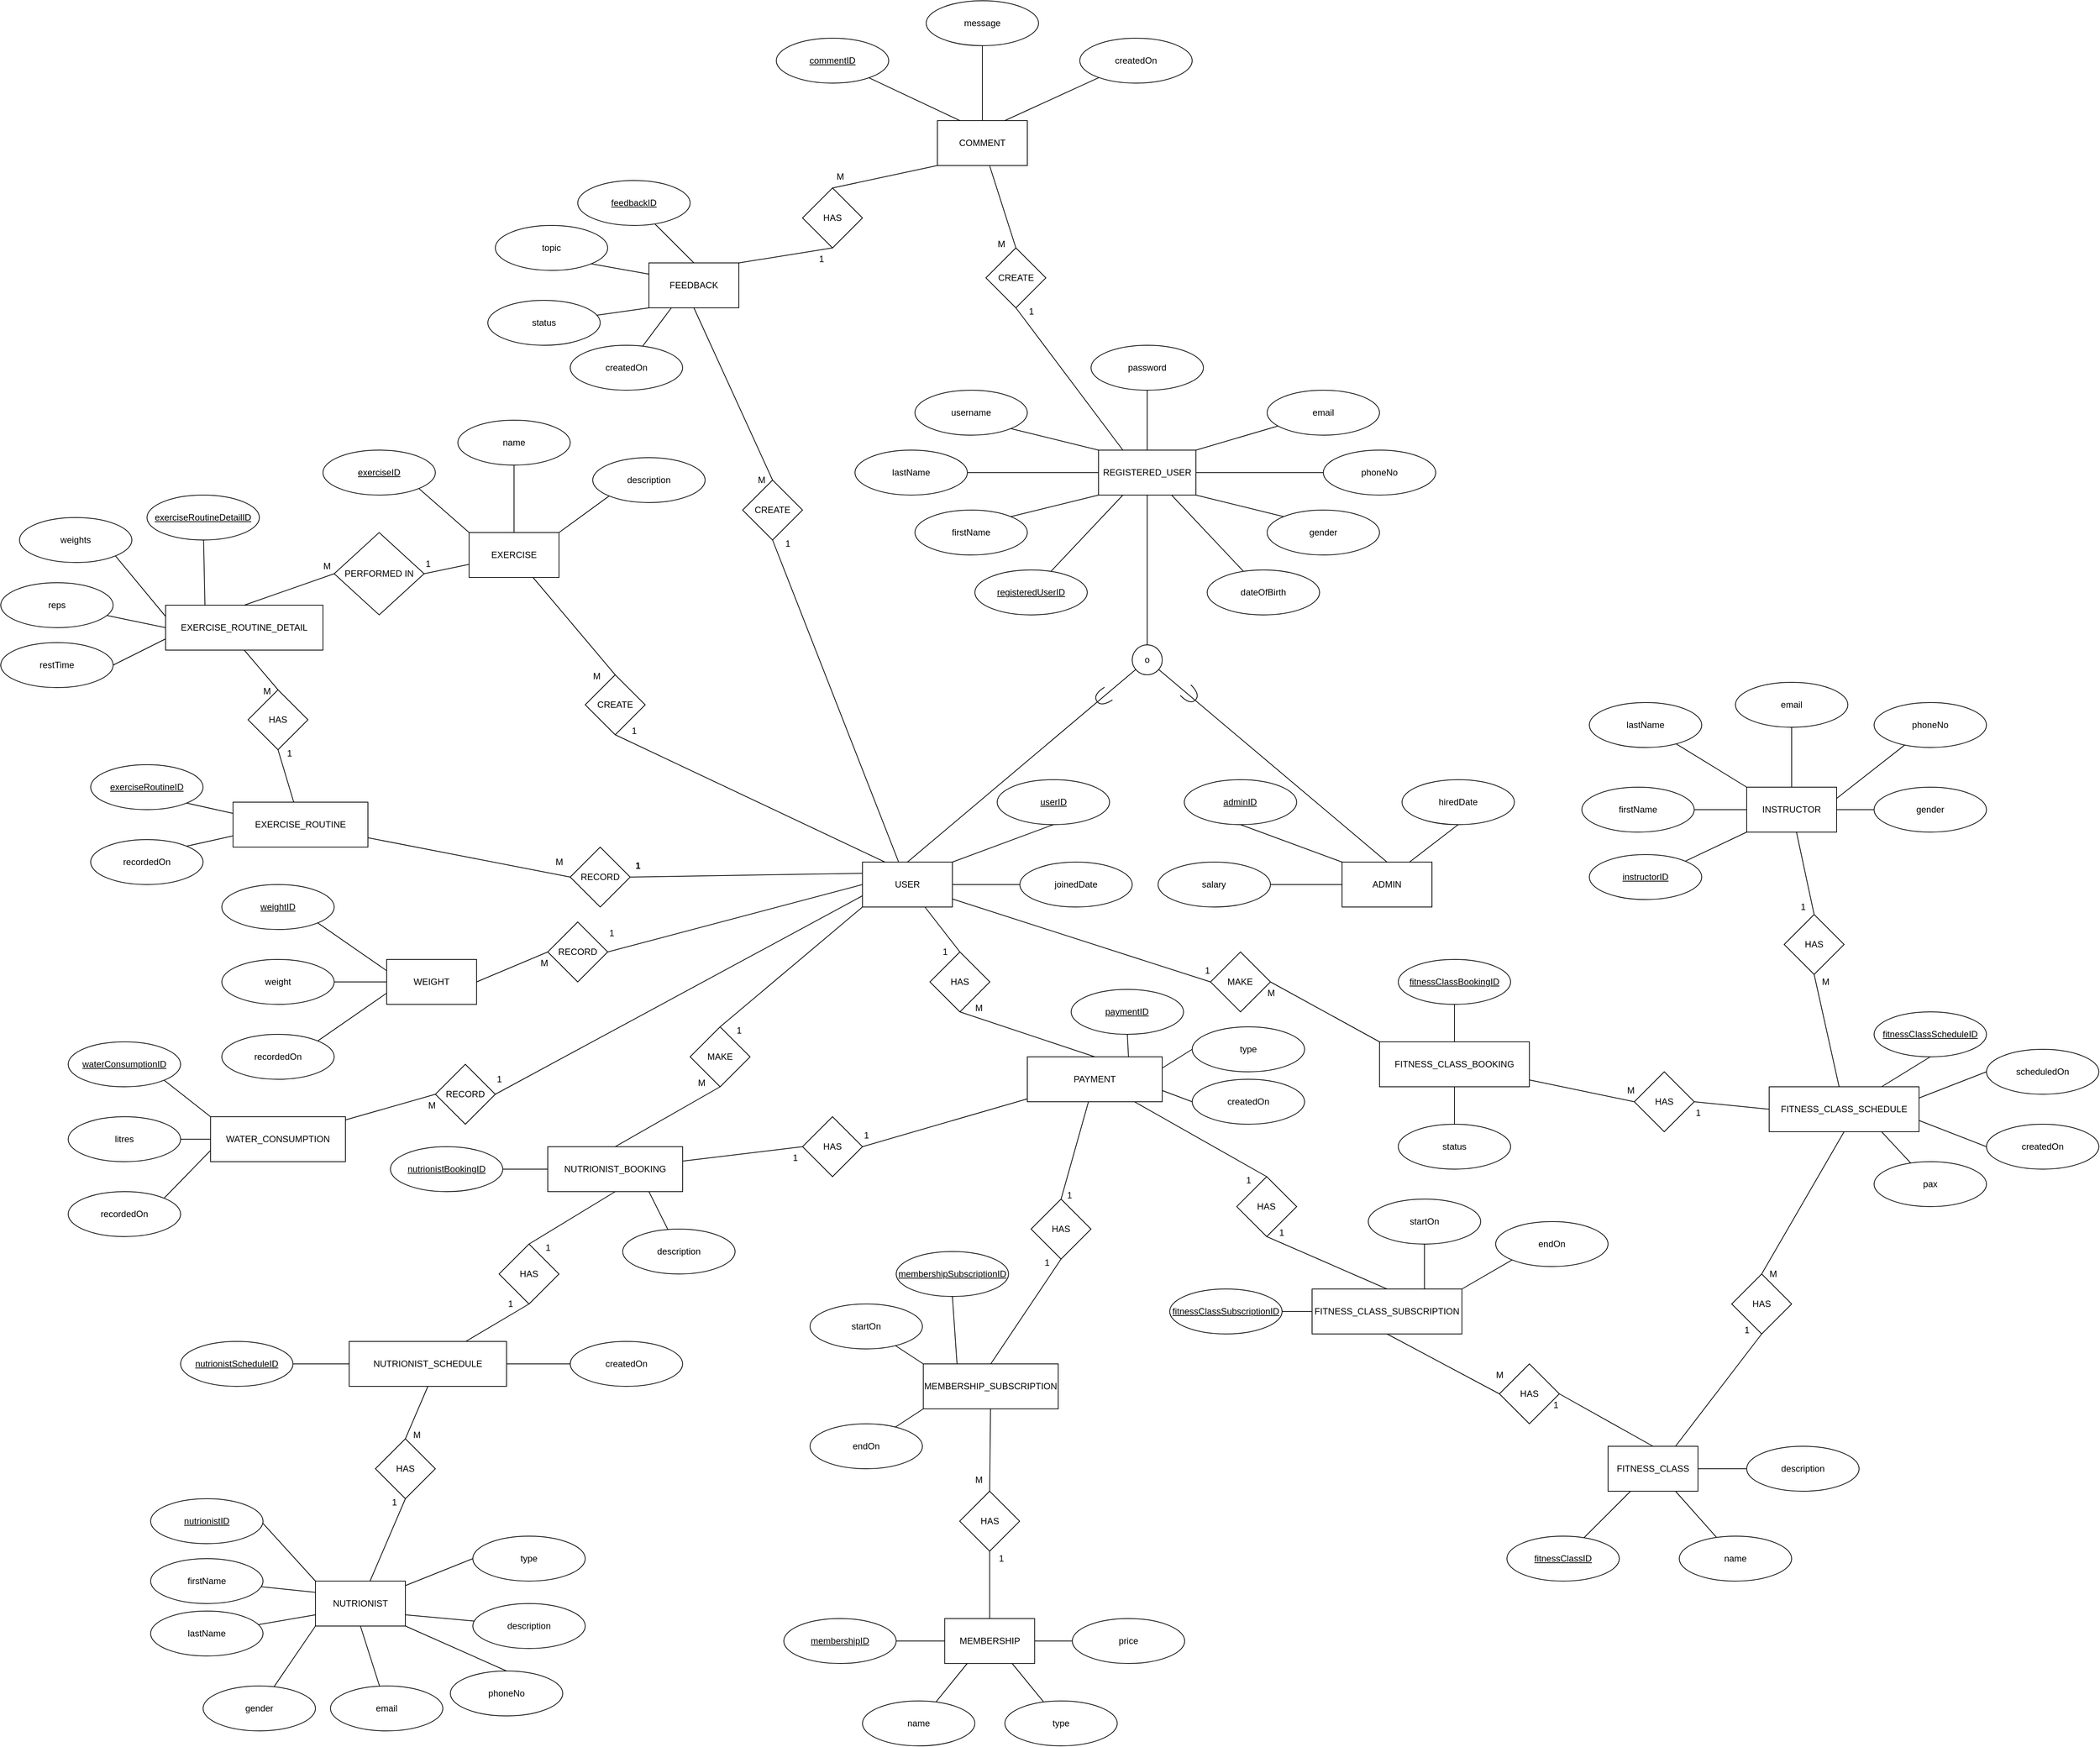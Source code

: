 <mxfile version="24.7.16">
  <diagram id="gfGRBr9NHLZNyXxwzx-x" name="Web Development Database">
    <mxGraphModel dx="2724" dy="1657" grid="1" gridSize="10" guides="1" tooltips="1" connect="1" arrows="1" fold="1" page="1" pageScale="1" pageWidth="850" pageHeight="1100" math="0" shadow="0">
      <root>
        <mxCell id="0" />
        <mxCell id="1" parent="0" />
        <mxCell id="0vl_ml9dGBKqO1DsII89-17" style="rounded=0;orthogonalLoop=1;jettySize=auto;html=1;entryX=0.5;entryY=1;entryDx=0;entryDy=0;endArrow=none;endFill=0;exitX=1;exitY=0;exitDx=0;exitDy=0;" parent="1" source="XNZ3zYuRLXU03UCSuWZl-1" target="41yildZD4MA3vDPD0Ekf-2" edge="1">
          <mxGeometry relative="1" as="geometry" />
        </mxCell>
        <mxCell id="0vl_ml9dGBKqO1DsII89-20" style="rounded=0;orthogonalLoop=1;jettySize=auto;html=1;entryX=0.5;entryY=0;entryDx=0;entryDy=0;endArrow=none;endFill=0;" parent="1" source="XNZ3zYuRLXU03UCSuWZl-1" target="0vl_ml9dGBKqO1DsII89-19" edge="1">
          <mxGeometry relative="1" as="geometry" />
        </mxCell>
        <mxCell id="AmkGwpUtt9LcvmTKhLFC-47" style="rounded=0;orthogonalLoop=1;jettySize=auto;html=1;entryX=0;entryY=0.5;entryDx=0;entryDy=0;endArrow=none;endFill=0;" parent="1" source="XNZ3zYuRLXU03UCSuWZl-1" target="0vl_ml9dGBKqO1DsII89-38" edge="1">
          <mxGeometry relative="1" as="geometry" />
        </mxCell>
        <mxCell id="AmkGwpUtt9LcvmTKhLFC-92" style="rounded=0;orthogonalLoop=1;jettySize=auto;html=1;entryX=0.5;entryY=0;entryDx=0;entryDy=0;endArrow=none;endFill=0;exitX=0;exitY=1;exitDx=0;exitDy=0;" parent="1" source="XNZ3zYuRLXU03UCSuWZl-1" target="0vl_ml9dGBKqO1DsII89-36" edge="1">
          <mxGeometry relative="1" as="geometry" />
        </mxCell>
        <mxCell id="AmkGwpUtt9LcvmTKhLFC-115" style="rounded=0;orthogonalLoop=1;jettySize=auto;html=1;entryX=1;entryY=0.5;entryDx=0;entryDy=0;endArrow=none;endFill=0;exitX=0;exitY=0.5;exitDx=0;exitDy=0;" parent="1" source="XNZ3zYuRLXU03UCSuWZl-1" target="0vl_ml9dGBKqO1DsII89-32" edge="1">
          <mxGeometry relative="1" as="geometry" />
        </mxCell>
        <mxCell id="AmkGwpUtt9LcvmTKhLFC-136" style="rounded=0;orthogonalLoop=1;jettySize=auto;html=1;entryX=0.5;entryY=1;entryDx=0;entryDy=0;endArrow=none;endFill=0;exitX=0.25;exitY=0;exitDx=0;exitDy=0;" parent="1" source="XNZ3zYuRLXU03UCSuWZl-1" target="0vl_ml9dGBKqO1DsII89-34" edge="1">
          <mxGeometry relative="1" as="geometry" />
        </mxCell>
        <mxCell id="AmkGwpUtt9LcvmTKhLFC-138" style="rounded=0;orthogonalLoop=1;jettySize=auto;html=1;entryX=1;entryY=0.5;entryDx=0;entryDy=0;endArrow=none;endFill=0;exitX=0;exitY=0.25;exitDx=0;exitDy=0;" parent="1" source="XNZ3zYuRLXU03UCSuWZl-1" target="0vl_ml9dGBKqO1DsII89-33" edge="1">
          <mxGeometry relative="1" as="geometry" />
        </mxCell>
        <mxCell id="AmkGwpUtt9LcvmTKhLFC-162" style="rounded=0;orthogonalLoop=1;jettySize=auto;html=1;entryX=0.5;entryY=1;entryDx=0;entryDy=0;endArrow=none;endFill=0;" parent="1" source="XNZ3zYuRLXU03UCSuWZl-1" target="0vl_ml9dGBKqO1DsII89-35" edge="1">
          <mxGeometry relative="1" as="geometry" />
        </mxCell>
        <mxCell id="AmkGwpUtt9LcvmTKhLFC-236" style="rounded=0;orthogonalLoop=1;jettySize=auto;html=1;entryX=0;entryY=0.5;entryDx=0;entryDy=0;endArrow=none;endFill=0;" parent="1" source="XNZ3zYuRLXU03UCSuWZl-1" target="AmkGwpUtt9LcvmTKhLFC-235" edge="1">
          <mxGeometry relative="1" as="geometry" />
        </mxCell>
        <mxCell id="XNZ3zYuRLXU03UCSuWZl-1" value="USER" style="rounded=0;whiteSpace=wrap;html=1;" parent="1" vertex="1">
          <mxGeometry x="60" y="680" width="120" height="60" as="geometry" />
        </mxCell>
        <mxCell id="0vl_ml9dGBKqO1DsII89-18" style="rounded=0;orthogonalLoop=1;jettySize=auto;html=1;entryX=0.5;entryY=1;entryDx=0;entryDy=0;exitX=0;exitY=0;exitDx=0;exitDy=0;endArrow=none;endFill=0;" parent="1" source="TWkLmpELnD5CYzsGqXO2-1" target="41yildZD4MA3vDPD0Ekf-3" edge="1">
          <mxGeometry relative="1" as="geometry" />
        </mxCell>
        <mxCell id="AmkGwpUtt9LcvmTKhLFC-238" style="rounded=0;orthogonalLoop=1;jettySize=auto;html=1;entryX=0.5;entryY=1;entryDx=0;entryDy=0;exitX=0.75;exitY=0;exitDx=0;exitDy=0;endArrow=none;endFill=0;" parent="1" source="TWkLmpELnD5CYzsGqXO2-1" target="AmkGwpUtt9LcvmTKhLFC-237" edge="1">
          <mxGeometry relative="1" as="geometry" />
        </mxCell>
        <mxCell id="TWkLmpELnD5CYzsGqXO2-1" value="ADMIN" style="rounded=0;whiteSpace=wrap;html=1;" parent="1" vertex="1">
          <mxGeometry x="700" y="680" width="120" height="60" as="geometry" />
        </mxCell>
        <mxCell id="0vl_ml9dGBKqO1DsII89-1" style="rounded=0;orthogonalLoop=1;jettySize=auto;html=1;entryX=0.5;entryY=0;entryDx=0;entryDy=0;endArrow=none;endFill=0;" parent="1" source="TWkLmpELnD5CYzsGqXO2-2" target="0vl_ml9dGBKqO1DsII89-2" edge="1">
          <mxGeometry relative="1" as="geometry">
            <mxPoint x="665" y="230" as="targetPoint" />
          </mxGeometry>
        </mxCell>
        <mxCell id="0vl_ml9dGBKqO1DsII89-13" style="rounded=0;orthogonalLoop=1;jettySize=auto;html=1;entryX=0;entryY=0.5;entryDx=0;entryDy=0;endArrow=none;endFill=0;" parent="1" source="TWkLmpELnD5CYzsGqXO2-2" target="_olEy-Z-6lNTrEM38_ys-7" edge="1">
          <mxGeometry relative="1" as="geometry" />
        </mxCell>
        <mxCell id="AmkGwpUtt9LcvmTKhLFC-176" style="rounded=0;orthogonalLoop=1;jettySize=auto;html=1;entryX=0.5;entryY=1;entryDx=0;entryDy=0;endArrow=none;endFill=0;exitX=0.25;exitY=0;exitDx=0;exitDy=0;" parent="1" source="TWkLmpELnD5CYzsGqXO2-2" target="0vl_ml9dGBKqO1DsII89-44" edge="1">
          <mxGeometry relative="1" as="geometry" />
        </mxCell>
        <mxCell id="TWkLmpELnD5CYzsGqXO2-2" value="REGISTERED_USER" style="rounded=0;whiteSpace=wrap;html=1;" parent="1" vertex="1">
          <mxGeometry x="375" y="130" width="130" height="60" as="geometry" />
        </mxCell>
        <mxCell id="AmkGwpUtt9LcvmTKhLFC-91" style="rounded=0;orthogonalLoop=1;jettySize=auto;html=1;entryX=0.5;entryY=1;entryDx=0;entryDy=0;endArrow=none;endFill=0;exitX=0.5;exitY=0;exitDx=0;exitDy=0;" parent="1" source="TWkLmpELnD5CYzsGqXO2-3" target="0vl_ml9dGBKqO1DsII89-36" edge="1">
          <mxGeometry relative="1" as="geometry" />
        </mxCell>
        <mxCell id="AmkGwpUtt9LcvmTKhLFC-104" style="rounded=0;orthogonalLoop=1;jettySize=auto;html=1;entryX=0.5;entryY=0;entryDx=0;entryDy=0;endArrow=none;endFill=0;exitX=0.5;exitY=1;exitDx=0;exitDy=0;" parent="1" source="TWkLmpELnD5CYzsGqXO2-3" target="AmkGwpUtt9LcvmTKhLFC-101" edge="1">
          <mxGeometry relative="1" as="geometry" />
        </mxCell>
        <mxCell id="AmkGwpUtt9LcvmTKhLFC-204" style="rounded=0;orthogonalLoop=1;jettySize=auto;html=1;entryX=0;entryY=0.5;entryDx=0;entryDy=0;endArrow=none;endFill=0;" parent="1" source="TWkLmpELnD5CYzsGqXO2-3" target="AmkGwpUtt9LcvmTKhLFC-202" edge="1">
          <mxGeometry relative="1" as="geometry" />
        </mxCell>
        <mxCell id="TWkLmpELnD5CYzsGqXO2-3" value="NUTRIONIST_BOOKING" style="rounded=0;whiteSpace=wrap;html=1;" parent="1" vertex="1">
          <mxGeometry x="-360" y="1060" width="180" height="60" as="geometry" />
        </mxCell>
        <mxCell id="AmkGwpUtt9LcvmTKhLFC-88" style="rounded=0;orthogonalLoop=1;jettySize=auto;html=1;entryX=0;entryY=0.5;entryDx=0;entryDy=0;endArrow=none;endFill=0;" parent="1" source="TxXE0V31lfUGrQ-oovAM-1" target="AmkGwpUtt9LcvmTKhLFC-86" edge="1">
          <mxGeometry relative="1" as="geometry" />
        </mxCell>
        <mxCell id="AmkGwpUtt9LcvmTKhLFC-89" style="rounded=0;orthogonalLoop=1;jettySize=auto;html=1;entryX=0.5;entryY=1;entryDx=0;entryDy=0;endArrow=none;endFill=0;" parent="1" source="TxXE0V31lfUGrQ-oovAM-1" target="AmkGwpUtt9LcvmTKhLFC-81" edge="1">
          <mxGeometry relative="1" as="geometry" />
        </mxCell>
        <mxCell id="TxXE0V31lfUGrQ-oovAM-1" value="NUTRIONIST" style="rounded=0;whiteSpace=wrap;html=1;" parent="1" vertex="1">
          <mxGeometry x="-670" y="1640" width="120" height="60" as="geometry" />
        </mxCell>
        <mxCell id="AmkGwpUtt9LcvmTKhLFC-57" style="rounded=0;orthogonalLoop=1;jettySize=auto;html=1;entryX=0.5;entryY=0;entryDx=0;entryDy=0;endArrow=none;endFill=0;" parent="1" source="C1i93S7AfEK_CjS4rVxK-1" target="0vl_ml9dGBKqO1DsII89-43" edge="1">
          <mxGeometry relative="1" as="geometry" />
        </mxCell>
        <mxCell id="C1i93S7AfEK_CjS4rVxK-1" value="INSTRUCTOR" style="rounded=0;whiteSpace=wrap;html=1;" parent="1" vertex="1">
          <mxGeometry x="1240" y="580" width="120" height="60" as="geometry" />
        </mxCell>
        <mxCell id="AmkGwpUtt9LcvmTKhLFC-46" style="rounded=0;orthogonalLoop=1;jettySize=auto;html=1;entryX=0;entryY=0.5;entryDx=0;entryDy=0;endArrow=none;endFill=0;" parent="1" source="W85gKqtLE7fSGm-5N2FF-1" target="AmkGwpUtt9LcvmTKhLFC-45" edge="1">
          <mxGeometry relative="1" as="geometry" />
        </mxCell>
        <mxCell id="AmkGwpUtt9LcvmTKhLFC-54" style="rounded=0;orthogonalLoop=1;jettySize=auto;html=1;entryX=0.5;entryY=1;entryDx=0;entryDy=0;endArrow=none;endFill=0;exitX=0.75;exitY=0;exitDx=0;exitDy=0;" parent="1" source="W85gKqtLE7fSGm-5N2FF-1" target="0vl_ml9dGBKqO1DsII89-42" edge="1">
          <mxGeometry relative="1" as="geometry" />
        </mxCell>
        <mxCell id="W85gKqtLE7fSGm-5N2FF-1" value="FITNESS_CLASS" style="rounded=0;whiteSpace=wrap;html=1;" parent="1" vertex="1">
          <mxGeometry x="1055" y="1460" width="120" height="60" as="geometry" />
        </mxCell>
        <mxCell id="AmkGwpUtt9LcvmTKhLFC-53" style="rounded=0;orthogonalLoop=1;jettySize=auto;html=1;entryX=0.5;entryY=0;entryDx=0;entryDy=0;endArrow=none;endFill=0;exitX=0.5;exitY=1;exitDx=0;exitDy=0;" parent="1" source="pswLXlgRhIOzRUMfWMuT-1" target="0vl_ml9dGBKqO1DsII89-42" edge="1">
          <mxGeometry relative="1" as="geometry" />
        </mxCell>
        <mxCell id="AmkGwpUtt9LcvmTKhLFC-58" style="rounded=0;orthogonalLoop=1;jettySize=auto;html=1;entryX=0.5;entryY=1;entryDx=0;entryDy=0;endArrow=none;endFill=0;" parent="1" source="pswLXlgRhIOzRUMfWMuT-1" target="0vl_ml9dGBKqO1DsII89-43" edge="1">
          <mxGeometry relative="1" as="geometry" />
        </mxCell>
        <mxCell id="AmkGwpUtt9LcvmTKhLFC-60" style="rounded=0;orthogonalLoop=1;jettySize=auto;html=1;entryX=0.5;entryY=1;entryDx=0;entryDy=0;endArrow=none;endFill=0;exitX=0.75;exitY=0;exitDx=0;exitDy=0;" parent="1" source="pswLXlgRhIOzRUMfWMuT-1" target="AmkGwpUtt9LcvmTKhLFC-59" edge="1">
          <mxGeometry relative="1" as="geometry" />
        </mxCell>
        <mxCell id="AmkGwpUtt9LcvmTKhLFC-63" style="rounded=0;orthogonalLoop=1;jettySize=auto;html=1;entryX=0;entryY=0.5;entryDx=0;entryDy=0;endArrow=none;endFill=0;exitX=1;exitY=0.75;exitDx=0;exitDy=0;" parent="1" source="pswLXlgRhIOzRUMfWMuT-1" target="AmkGwpUtt9LcvmTKhLFC-61" edge="1">
          <mxGeometry relative="1" as="geometry" />
        </mxCell>
        <mxCell id="pswLXlgRhIOzRUMfWMuT-1" value="FITNESS_CLASS_SCHEDULE" style="rounded=0;whiteSpace=wrap;html=1;" parent="1" vertex="1">
          <mxGeometry x="1270" y="980" width="200" height="60" as="geometry" />
        </mxCell>
        <mxCell id="AmkGwpUtt9LcvmTKhLFC-51" style="rounded=0;orthogonalLoop=1;jettySize=auto;html=1;entryX=0;entryY=0.5;entryDx=0;entryDy=0;endArrow=none;endFill=0;" parent="1" source="elJPMxUwocIPXj9SfTBA-1" target="0vl_ml9dGBKqO1DsII89-39" edge="1">
          <mxGeometry relative="1" as="geometry" />
        </mxCell>
        <mxCell id="AmkGwpUtt9LcvmTKhLFC-243" style="edgeStyle=orthogonalEdgeStyle;rounded=0;orthogonalLoop=1;jettySize=auto;html=1;entryX=0.5;entryY=0;entryDx=0;entryDy=0;endArrow=none;endFill=0;" parent="1" source="elJPMxUwocIPXj9SfTBA-1" target="AmkGwpUtt9LcvmTKhLFC-242" edge="1">
          <mxGeometry relative="1" as="geometry" />
        </mxCell>
        <mxCell id="elJPMxUwocIPXj9SfTBA-1" value="FITNESS_CLASS_BOOKING" style="rounded=0;whiteSpace=wrap;html=1;" parent="1" vertex="1">
          <mxGeometry x="750" y="920" width="200" height="60" as="geometry" />
        </mxCell>
        <mxCell id="CAGGtpWxBl3KJYStU8Ag-1" value="WEIGHT" style="rounded=0;whiteSpace=wrap;html=1;" parent="1" vertex="1">
          <mxGeometry x="-575" y="810" width="120" height="60" as="geometry" />
        </mxCell>
        <mxCell id="AmkGwpUtt9LcvmTKhLFC-140" style="rounded=0;orthogonalLoop=1;jettySize=auto;html=1;entryX=0;entryY=0.5;entryDx=0;entryDy=0;endArrow=none;endFill=0;" parent="1" source="xmJPe9lSXJA1enkUnFtX-2" target="0vl_ml9dGBKqO1DsII89-33" edge="1">
          <mxGeometry relative="1" as="geometry" />
        </mxCell>
        <mxCell id="AmkGwpUtt9LcvmTKhLFC-158" style="rounded=0;orthogonalLoop=1;jettySize=auto;html=1;entryX=0.5;entryY=1;entryDx=0;entryDy=0;endArrow=none;endFill=0;" parent="1" source="xmJPe9lSXJA1enkUnFtX-2" target="AmkGwpUtt9LcvmTKhLFC-147" edge="1">
          <mxGeometry relative="1" as="geometry" />
        </mxCell>
        <mxCell id="xmJPe9lSXJA1enkUnFtX-2" value="EXERCISE_ROUTINE" style="rounded=0;whiteSpace=wrap;html=1;" parent="1" vertex="1">
          <mxGeometry x="-780" y="600" width="180" height="60" as="geometry" />
        </mxCell>
        <mxCell id="AmkGwpUtt9LcvmTKhLFC-108" style="rounded=0;orthogonalLoop=1;jettySize=auto;html=1;entryX=0;entryY=0.5;entryDx=0;entryDy=0;endArrow=none;endFill=0;" parent="1" source="F4fDOVN2BI83f4sGxxk9-1" target="0vl_ml9dGBKqO1DsII89-31" edge="1">
          <mxGeometry relative="1" as="geometry" />
        </mxCell>
        <mxCell id="F4fDOVN2BI83f4sGxxk9-1" value="WATER_CONSUMPTION" style="rounded=0;whiteSpace=wrap;html=1;" parent="1" vertex="1">
          <mxGeometry x="-810" y="1020" width="180" height="60" as="geometry" />
        </mxCell>
        <mxCell id="AmkGwpUtt9LcvmTKhLFC-137" style="rounded=0;orthogonalLoop=1;jettySize=auto;html=1;entryX=0.5;entryY=0;entryDx=0;entryDy=0;endArrow=none;endFill=0;" parent="1" source="F4fDOVN2BI83f4sGxxk9-3" target="0vl_ml9dGBKqO1DsII89-34" edge="1">
          <mxGeometry relative="1" as="geometry" />
        </mxCell>
        <mxCell id="AmkGwpUtt9LcvmTKhLFC-160" style="rounded=0;orthogonalLoop=1;jettySize=auto;html=1;entryX=1;entryY=0.5;entryDx=0;entryDy=0;endArrow=none;endFill=0;" parent="1" source="F4fDOVN2BI83f4sGxxk9-3" target="AmkGwpUtt9LcvmTKhLFC-144" edge="1">
          <mxGeometry relative="1" as="geometry" />
        </mxCell>
        <mxCell id="F4fDOVN2BI83f4sGxxk9-3" value="EXERCISE" style="rounded=0;whiteSpace=wrap;html=1;" parent="1" vertex="1">
          <mxGeometry x="-465" y="240" width="120" height="60" as="geometry" />
        </mxCell>
        <mxCell id="AmkGwpUtt9LcvmTKhLFC-171" style="rounded=0;orthogonalLoop=1;jettySize=auto;html=1;entryX=0.5;entryY=0;entryDx=0;entryDy=0;endArrow=none;endFill=0;exitX=0;exitY=1;exitDx=0;exitDy=0;" parent="1" source="yqMjIGPSeMZzKxb6o4rF-1" target="AmkGwpUtt9LcvmTKhLFC-169" edge="1">
          <mxGeometry relative="1" as="geometry" />
        </mxCell>
        <mxCell id="AmkGwpUtt9LcvmTKhLFC-175" style="rounded=0;orthogonalLoop=1;jettySize=auto;html=1;entryX=0.5;entryY=0;entryDx=0;entryDy=0;endArrow=none;endFill=0;" parent="1" source="yqMjIGPSeMZzKxb6o4rF-1" target="0vl_ml9dGBKqO1DsII89-44" edge="1">
          <mxGeometry relative="1" as="geometry" />
        </mxCell>
        <mxCell id="yqMjIGPSeMZzKxb6o4rF-1" value="COMMENT" style="rounded=0;whiteSpace=wrap;html=1;" parent="1" vertex="1">
          <mxGeometry x="160" y="-310" width="120" height="60" as="geometry" />
        </mxCell>
        <mxCell id="AmkGwpUtt9LcvmTKhLFC-170" style="rounded=0;orthogonalLoop=1;jettySize=auto;html=1;entryX=0.5;entryY=1;entryDx=0;entryDy=0;endArrow=none;endFill=0;exitX=1;exitY=0;exitDx=0;exitDy=0;" parent="1" source="yqMjIGPSeMZzKxb6o4rF-2" target="AmkGwpUtt9LcvmTKhLFC-169" edge="1">
          <mxGeometry relative="1" as="geometry" />
        </mxCell>
        <mxCell id="yqMjIGPSeMZzKxb6o4rF-2" value="FEEDBACK" style="rounded=0;whiteSpace=wrap;html=1;" parent="1" vertex="1">
          <mxGeometry x="-225" y="-120" width="120" height="60" as="geometry" />
        </mxCell>
        <mxCell id="0vl_ml9dGBKqO1DsII89-7" style="rounded=0;orthogonalLoop=1;jettySize=auto;html=1;entryX=0.25;entryY=1;entryDx=0;entryDy=0;endArrow=none;endFill=0;" parent="1" source="41yildZD4MA3vDPD0Ekf-1" target="TWkLmpELnD5CYzsGqXO2-2" edge="1">
          <mxGeometry relative="1" as="geometry" />
        </mxCell>
        <mxCell id="41yildZD4MA3vDPD0Ekf-1" value="&lt;u&gt;registeredUserID&lt;/u&gt;" style="ellipse;whiteSpace=wrap;html=1;" parent="1" vertex="1">
          <mxGeometry x="210" y="290" width="150" height="60" as="geometry" />
        </mxCell>
        <mxCell id="41yildZD4MA3vDPD0Ekf-2" value="&lt;u&gt;userID&lt;/u&gt;" style="ellipse;whiteSpace=wrap;html=1;" parent="1" vertex="1">
          <mxGeometry x="239.73" y="570" width="150" height="60" as="geometry" />
        </mxCell>
        <mxCell id="41yildZD4MA3vDPD0Ekf-3" value="&lt;u&gt;adminID&lt;/u&gt;" style="ellipse;whiteSpace=wrap;html=1;" parent="1" vertex="1">
          <mxGeometry x="489.46" y="570" width="150" height="60" as="geometry" />
        </mxCell>
        <mxCell id="0vl_ml9dGBKqO1DsII89-9" style="rounded=0;orthogonalLoop=1;jettySize=auto;html=1;entryX=0;entryY=0.5;entryDx=0;entryDy=0;endArrow=none;endFill=0;" parent="1" source="41yildZD4MA3vDPD0Ekf-4" target="TWkLmpELnD5CYzsGqXO2-2" edge="1">
          <mxGeometry relative="1" as="geometry" />
        </mxCell>
        <mxCell id="41yildZD4MA3vDPD0Ekf-4" value="lastName" style="ellipse;whiteSpace=wrap;html=1;" parent="1" vertex="1">
          <mxGeometry x="50" y="130" width="150" height="60" as="geometry" />
        </mxCell>
        <mxCell id="0vl_ml9dGBKqO1DsII89-8" style="rounded=0;orthogonalLoop=1;jettySize=auto;html=1;entryX=0;entryY=1;entryDx=0;entryDy=0;endArrow=none;endFill=0;exitX=1;exitY=0;exitDx=0;exitDy=0;" parent="1" source="_olEy-Z-6lNTrEM38_ys-1" target="TWkLmpELnD5CYzsGqXO2-2" edge="1">
          <mxGeometry relative="1" as="geometry" />
        </mxCell>
        <mxCell id="_olEy-Z-6lNTrEM38_ys-1" value="firstName" style="ellipse;whiteSpace=wrap;html=1;" parent="1" vertex="1">
          <mxGeometry x="130" y="210" width="150" height="60" as="geometry" />
        </mxCell>
        <mxCell id="0vl_ml9dGBKqO1DsII89-10" style="rounded=0;orthogonalLoop=1;jettySize=auto;html=1;entryX=0;entryY=0;entryDx=0;entryDy=0;endArrow=none;endFill=0;exitX=1;exitY=1;exitDx=0;exitDy=0;" parent="1" source="_olEy-Z-6lNTrEM38_ys-2" target="TWkLmpELnD5CYzsGqXO2-2" edge="1">
          <mxGeometry relative="1" as="geometry" />
        </mxCell>
        <mxCell id="_olEy-Z-6lNTrEM38_ys-2" value="username" style="ellipse;whiteSpace=wrap;html=1;" parent="1" vertex="1">
          <mxGeometry x="130" y="50" width="150" height="60" as="geometry" />
        </mxCell>
        <mxCell id="0vl_ml9dGBKqO1DsII89-15" style="rounded=0;orthogonalLoop=1;jettySize=auto;html=1;entryX=0.5;entryY=0;entryDx=0;entryDy=0;endArrow=none;endFill=0;" parent="1" source="_olEy-Z-6lNTrEM38_ys-3" target="TWkLmpELnD5CYzsGqXO2-2" edge="1">
          <mxGeometry relative="1" as="geometry" />
        </mxCell>
        <mxCell id="_olEy-Z-6lNTrEM38_ys-3" value="password" style="ellipse;whiteSpace=wrap;html=1;" parent="1" vertex="1">
          <mxGeometry x="365" y="-10" width="150" height="60" as="geometry" />
        </mxCell>
        <mxCell id="0vl_ml9dGBKqO1DsII89-14" style="rounded=0;orthogonalLoop=1;jettySize=auto;html=1;entryX=1;entryY=0;entryDx=0;entryDy=0;endArrow=none;endFill=0;" parent="1" source="_olEy-Z-6lNTrEM38_ys-6" target="TWkLmpELnD5CYzsGqXO2-2" edge="1">
          <mxGeometry relative="1" as="geometry" />
        </mxCell>
        <mxCell id="_olEy-Z-6lNTrEM38_ys-6" value="email" style="ellipse;whiteSpace=wrap;html=1;" parent="1" vertex="1">
          <mxGeometry x="600" y="50" width="150" height="60" as="geometry" />
        </mxCell>
        <mxCell id="_olEy-Z-6lNTrEM38_ys-7" value="phoneNo" style="ellipse;whiteSpace=wrap;html=1;" parent="1" vertex="1">
          <mxGeometry x="675" y="130" width="150" height="60" as="geometry" />
        </mxCell>
        <mxCell id="0vl_ml9dGBKqO1DsII89-12" style="rounded=0;orthogonalLoop=1;jettySize=auto;html=1;entryX=1;entryY=1;entryDx=0;entryDy=0;endArrow=none;endFill=0;exitX=0;exitY=0;exitDx=0;exitDy=0;" parent="1" source="_olEy-Z-6lNTrEM38_ys-8" target="TWkLmpELnD5CYzsGqXO2-2" edge="1">
          <mxGeometry relative="1" as="geometry" />
        </mxCell>
        <mxCell id="_olEy-Z-6lNTrEM38_ys-8" value="gender" style="ellipse;whiteSpace=wrap;html=1;" parent="1" vertex="1">
          <mxGeometry x="600" y="210" width="150" height="60" as="geometry" />
        </mxCell>
        <mxCell id="AmkGwpUtt9LcvmTKhLFC-41" style="rounded=0;orthogonalLoop=1;jettySize=auto;html=1;entryX=0;entryY=0.5;entryDx=0;entryDy=0;endArrow=none;endFill=0;exitX=0.5;exitY=1;exitDx=0;exitDy=0;" parent="1" source="_olEy-Z-6lNTrEM38_ys-11" target="0vl_ml9dGBKqO1DsII89-40" edge="1">
          <mxGeometry relative="1" as="geometry" />
        </mxCell>
        <mxCell id="_olEy-Z-6lNTrEM38_ys-11" value="FITNESS_CLASS_SUBSCRIPTION" style="rounded=0;whiteSpace=wrap;html=1;" parent="1" vertex="1">
          <mxGeometry x="660" y="1250" width="200" height="60" as="geometry" />
        </mxCell>
        <mxCell id="0vl_ml9dGBKqO1DsII89-26" style="rounded=0;orthogonalLoop=1;jettySize=auto;html=1;entryX=0.5;entryY=1;entryDx=0;entryDy=0;endArrow=none;endFill=0;" parent="1" source="_olEy-Z-6lNTrEM38_ys-13" target="0vl_ml9dGBKqO1DsII89-22" edge="1">
          <mxGeometry relative="1" as="geometry" />
        </mxCell>
        <mxCell id="_olEy-Z-6lNTrEM38_ys-13" value="MEMBERSHIP" style="rounded=0;whiteSpace=wrap;html=1;" parent="1" vertex="1">
          <mxGeometry x="169.73" y="1690" width="120" height="60" as="geometry" />
        </mxCell>
        <mxCell id="0vl_ml9dGBKqO1DsII89-27" style="rounded=0;orthogonalLoop=1;jettySize=auto;html=1;entryX=0.5;entryY=0;entryDx=0;entryDy=0;endArrow=none;endFill=0;" parent="1" source="_olEy-Z-6lNTrEM38_ys-18" target="0vl_ml9dGBKqO1DsII89-22" edge="1">
          <mxGeometry relative="1" as="geometry" />
        </mxCell>
        <mxCell id="_olEy-Z-6lNTrEM38_ys-18" value="MEMBERSHIP_SUBSCRIPTION" style="rounded=0;whiteSpace=wrap;html=1;" parent="1" vertex="1">
          <mxGeometry x="141.19" y="1350" width="180" height="60" as="geometry" />
        </mxCell>
        <mxCell id="AmkGwpUtt9LcvmTKhLFC-66" style="rounded=0;orthogonalLoop=1;jettySize=auto;html=1;entryX=0;entryY=1;entryDx=0;entryDy=0;endArrow=none;endFill=0;exitX=1;exitY=0;exitDx=0;exitDy=0;" parent="1" source="_olEy-Z-6lNTrEM38_ys-19" target="C1i93S7AfEK_CjS4rVxK-1" edge="1">
          <mxGeometry relative="1" as="geometry" />
        </mxCell>
        <mxCell id="_olEy-Z-6lNTrEM38_ys-19" value="&lt;u&gt;instructorID&lt;/u&gt;" style="ellipse;whiteSpace=wrap;html=1;" parent="1" vertex="1">
          <mxGeometry x="1030" y="670" width="150" height="60" as="geometry" />
        </mxCell>
        <mxCell id="AmkGwpUtt9LcvmTKhLFC-68" style="rounded=0;orthogonalLoop=1;jettySize=auto;html=1;entryX=0;entryY=0;entryDx=0;entryDy=0;endArrow=none;endFill=0;" parent="1" source="_olEy-Z-6lNTrEM38_ys-20" target="C1i93S7AfEK_CjS4rVxK-1" edge="1">
          <mxGeometry relative="1" as="geometry" />
        </mxCell>
        <mxCell id="_olEy-Z-6lNTrEM38_ys-20" value="lastName" style="ellipse;whiteSpace=wrap;html=1;" parent="1" vertex="1">
          <mxGeometry x="1030" y="467" width="150" height="60" as="geometry" />
        </mxCell>
        <mxCell id="AmkGwpUtt9LcvmTKhLFC-67" style="rounded=0;orthogonalLoop=1;jettySize=auto;html=1;entryX=0;entryY=0.5;entryDx=0;entryDy=0;endArrow=none;endFill=0;" parent="1" source="_olEy-Z-6lNTrEM38_ys-21" target="C1i93S7AfEK_CjS4rVxK-1" edge="1">
          <mxGeometry relative="1" as="geometry" />
        </mxCell>
        <mxCell id="_olEy-Z-6lNTrEM38_ys-21" value="firstName" style="ellipse;whiteSpace=wrap;html=1;" parent="1" vertex="1">
          <mxGeometry x="1020" y="580" width="150" height="60" as="geometry" />
        </mxCell>
        <mxCell id="AmkGwpUtt9LcvmTKhLFC-69" style="rounded=0;orthogonalLoop=1;jettySize=auto;html=1;entryX=0.5;entryY=0;entryDx=0;entryDy=0;endArrow=none;endFill=0;" parent="1" source="_olEy-Z-6lNTrEM38_ys-22" target="C1i93S7AfEK_CjS4rVxK-1" edge="1">
          <mxGeometry relative="1" as="geometry" />
        </mxCell>
        <mxCell id="_olEy-Z-6lNTrEM38_ys-22" value="email" style="ellipse;whiteSpace=wrap;html=1;" parent="1" vertex="1">
          <mxGeometry x="1225" y="440" width="150" height="60" as="geometry" />
        </mxCell>
        <mxCell id="AmkGwpUtt9LcvmTKhLFC-70" style="rounded=0;orthogonalLoop=1;jettySize=auto;html=1;entryX=1;entryY=0.25;entryDx=0;entryDy=0;endArrow=none;endFill=0;" parent="1" source="_olEy-Z-6lNTrEM38_ys-23" target="C1i93S7AfEK_CjS4rVxK-1" edge="1">
          <mxGeometry relative="1" as="geometry" />
        </mxCell>
        <mxCell id="_olEy-Z-6lNTrEM38_ys-23" value="phoneNo" style="ellipse;whiteSpace=wrap;html=1;" parent="1" vertex="1">
          <mxGeometry x="1410" y="467" width="150" height="60" as="geometry" />
        </mxCell>
        <mxCell id="AmkGwpUtt9LcvmTKhLFC-71" style="rounded=0;orthogonalLoop=1;jettySize=auto;html=1;entryX=1;entryY=0.5;entryDx=0;entryDy=0;endArrow=none;endFill=0;exitX=0;exitY=0.5;exitDx=0;exitDy=0;" parent="1" source="_olEy-Z-6lNTrEM38_ys-24" target="C1i93S7AfEK_CjS4rVxK-1" edge="1">
          <mxGeometry relative="1" as="geometry" />
        </mxCell>
        <mxCell id="_olEy-Z-6lNTrEM38_ys-24" value="gender" style="ellipse;whiteSpace=wrap;html=1;" parent="1" vertex="1">
          <mxGeometry x="1410" y="580" width="150" height="60" as="geometry" />
        </mxCell>
        <mxCell id="AmkGwpUtt9LcvmTKhLFC-75" style="rounded=0;orthogonalLoop=1;jettySize=auto;html=1;entryX=0;entryY=0;entryDx=0;entryDy=0;endArrow=none;endFill=0;exitX=1;exitY=0;exitDx=0;exitDy=0;" parent="1" source="_olEy-Z-6lNTrEM38_ys-25" target="TxXE0V31lfUGrQ-oovAM-1" edge="1">
          <mxGeometry relative="1" as="geometry" />
        </mxCell>
        <mxCell id="_olEy-Z-6lNTrEM38_ys-25" value="&lt;u&gt;nutrionistID&lt;/u&gt;" style="ellipse;whiteSpace=wrap;html=1;" parent="1" vertex="1">
          <mxGeometry x="-890" y="1530" width="150" height="60" as="geometry" />
        </mxCell>
        <mxCell id="AmkGwpUtt9LcvmTKhLFC-77" style="rounded=0;orthogonalLoop=1;jettySize=auto;html=1;entryX=0;entryY=0.75;entryDx=0;entryDy=0;endArrow=none;endFill=0;" parent="1" source="_olEy-Z-6lNTrEM38_ys-26" target="TxXE0V31lfUGrQ-oovAM-1" edge="1">
          <mxGeometry relative="1" as="geometry" />
        </mxCell>
        <mxCell id="_olEy-Z-6lNTrEM38_ys-26" value="lastName" style="ellipse;whiteSpace=wrap;html=1;" parent="1" vertex="1">
          <mxGeometry x="-890" y="1680" width="150" height="60" as="geometry" />
        </mxCell>
        <mxCell id="AmkGwpUtt9LcvmTKhLFC-76" style="rounded=0;orthogonalLoop=1;jettySize=auto;html=1;entryX=0;entryY=0.25;entryDx=0;entryDy=0;endArrow=none;endFill=0;" parent="1" source="_olEy-Z-6lNTrEM38_ys-27" target="TxXE0V31lfUGrQ-oovAM-1" edge="1">
          <mxGeometry relative="1" as="geometry" />
        </mxCell>
        <mxCell id="_olEy-Z-6lNTrEM38_ys-27" value="firstName" style="ellipse;whiteSpace=wrap;html=1;" parent="1" vertex="1">
          <mxGeometry x="-890" y="1610" width="150" height="60" as="geometry" />
        </mxCell>
        <mxCell id="AmkGwpUtt9LcvmTKhLFC-80" style="rounded=0;orthogonalLoop=1;jettySize=auto;html=1;entryX=0.5;entryY=1;entryDx=0;entryDy=0;endArrow=none;endFill=0;" parent="1" source="_olEy-Z-6lNTrEM38_ys-28" target="TxXE0V31lfUGrQ-oovAM-1" edge="1">
          <mxGeometry relative="1" as="geometry" />
        </mxCell>
        <mxCell id="_olEy-Z-6lNTrEM38_ys-28" value="email" style="ellipse;whiteSpace=wrap;html=1;" parent="1" vertex="1">
          <mxGeometry x="-650" y="1780" width="150" height="60" as="geometry" />
        </mxCell>
        <mxCell id="AmkGwpUtt9LcvmTKhLFC-79" style="rounded=0;orthogonalLoop=1;jettySize=auto;html=1;entryX=1;entryY=1;entryDx=0;entryDy=0;endArrow=none;endFill=0;exitX=0.5;exitY=0;exitDx=0;exitDy=0;" parent="1" source="_olEy-Z-6lNTrEM38_ys-29" target="TxXE0V31lfUGrQ-oovAM-1" edge="1">
          <mxGeometry relative="1" as="geometry" />
        </mxCell>
        <mxCell id="_olEy-Z-6lNTrEM38_ys-29" value="phoneNo" style="ellipse;whiteSpace=wrap;html=1;" parent="1" vertex="1">
          <mxGeometry x="-490" y="1760" width="150" height="60" as="geometry" />
        </mxCell>
        <mxCell id="AmkGwpUtt9LcvmTKhLFC-78" style="rounded=0;orthogonalLoop=1;jettySize=auto;html=1;entryX=0;entryY=1;entryDx=0;entryDy=0;endArrow=none;endFill=0;" parent="1" source="_olEy-Z-6lNTrEM38_ys-30" target="TxXE0V31lfUGrQ-oovAM-1" edge="1">
          <mxGeometry relative="1" as="geometry" />
        </mxCell>
        <mxCell id="_olEy-Z-6lNTrEM38_ys-30" value="gender" style="ellipse;whiteSpace=wrap;html=1;" parent="1" vertex="1">
          <mxGeometry x="-820" y="1780" width="150" height="60" as="geometry" />
        </mxCell>
        <mxCell id="AmkGwpUtt9LcvmTKhLFC-28" style="rounded=0;orthogonalLoop=1;jettySize=auto;html=1;entryX=0;entryY=0.5;entryDx=0;entryDy=0;endArrow=none;endFill=0;" parent="1" source="_olEy-Z-6lNTrEM38_ys-32" target="_olEy-Z-6lNTrEM38_ys-13" edge="1">
          <mxGeometry relative="1" as="geometry" />
        </mxCell>
        <mxCell id="_olEy-Z-6lNTrEM38_ys-32" value="&lt;u&gt;membershipID&lt;/u&gt;" style="ellipse;whiteSpace=wrap;html=1;" parent="1" vertex="1">
          <mxGeometry x="-45" y="1690" width="150" height="60" as="geometry" />
        </mxCell>
        <mxCell id="AmkGwpUtt9LcvmTKhLFC-29" style="rounded=0;orthogonalLoop=1;jettySize=auto;html=1;entryX=1;entryY=0.5;entryDx=0;entryDy=0;endArrow=none;endFill=0;" parent="1" source="_olEy-Z-6lNTrEM38_ys-33" target="_olEy-Z-6lNTrEM38_ys-13" edge="1">
          <mxGeometry relative="1" as="geometry" />
        </mxCell>
        <mxCell id="_olEy-Z-6lNTrEM38_ys-33" value="price" style="ellipse;whiteSpace=wrap;html=1;" parent="1" vertex="1">
          <mxGeometry x="340" y="1690" width="150" height="60" as="geometry" />
        </mxCell>
        <mxCell id="AmkGwpUtt9LcvmTKhLFC-30" style="rounded=0;orthogonalLoop=1;jettySize=auto;html=1;entryX=0.75;entryY=1;entryDx=0;entryDy=0;endArrow=none;endFill=0;" parent="1" source="_olEy-Z-6lNTrEM38_ys-34" target="_olEy-Z-6lNTrEM38_ys-13" edge="1">
          <mxGeometry relative="1" as="geometry" />
        </mxCell>
        <mxCell id="_olEy-Z-6lNTrEM38_ys-34" value="type" style="ellipse;whiteSpace=wrap;html=1;" parent="1" vertex="1">
          <mxGeometry x="250.0" y="1800" width="150" height="60" as="geometry" />
        </mxCell>
        <mxCell id="0vl_ml9dGBKqO1DsII89-11" style="rounded=0;orthogonalLoop=1;jettySize=auto;html=1;entryX=0.75;entryY=1;entryDx=0;entryDy=0;endArrow=none;endFill=0;" parent="1" source="_olEy-Z-6lNTrEM38_ys-35" target="TWkLmpELnD5CYzsGqXO2-2" edge="1">
          <mxGeometry relative="1" as="geometry" />
        </mxCell>
        <mxCell id="_olEy-Z-6lNTrEM38_ys-35" value="dateOfBirth" style="ellipse;whiteSpace=wrap;html=1;" parent="1" vertex="1">
          <mxGeometry x="520" y="290" width="150" height="60" as="geometry" />
        </mxCell>
        <mxCell id="AmkGwpUtt9LcvmTKhLFC-43" style="rounded=0;orthogonalLoop=1;jettySize=auto;html=1;entryX=0.25;entryY=1;entryDx=0;entryDy=0;endArrow=none;endFill=0;" parent="1" source="_olEy-Z-6lNTrEM38_ys-37" target="W85gKqtLE7fSGm-5N2FF-1" edge="1">
          <mxGeometry relative="1" as="geometry" />
        </mxCell>
        <mxCell id="_olEy-Z-6lNTrEM38_ys-37" value="&lt;u&gt;fitnessClassID&lt;/u&gt;" style="ellipse;whiteSpace=wrap;html=1;" parent="1" vertex="1">
          <mxGeometry x="920" y="1580" width="150" height="60" as="geometry" />
        </mxCell>
        <mxCell id="AmkGwpUtt9LcvmTKhLFC-44" style="rounded=0;orthogonalLoop=1;jettySize=auto;html=1;entryX=0.75;entryY=1;entryDx=0;entryDy=0;endArrow=none;endFill=0;" parent="1" source="_olEy-Z-6lNTrEM38_ys-38" target="W85gKqtLE7fSGm-5N2FF-1" edge="1">
          <mxGeometry relative="1" as="geometry" />
        </mxCell>
        <mxCell id="_olEy-Z-6lNTrEM38_ys-38" value="name" style="ellipse;whiteSpace=wrap;html=1;" parent="1" vertex="1">
          <mxGeometry x="1150" y="1580" width="150" height="60" as="geometry" />
        </mxCell>
        <mxCell id="AmkGwpUtt9LcvmTKhLFC-148" style="rounded=0;orthogonalLoop=1;jettySize=auto;html=1;entryX=0;entryY=0;entryDx=0;entryDy=0;endArrow=none;endFill=0;exitX=1;exitY=1;exitDx=0;exitDy=0;" parent="1" source="_olEy-Z-6lNTrEM38_ys-39" target="F4fDOVN2BI83f4sGxxk9-3" edge="1">
          <mxGeometry relative="1" as="geometry" />
        </mxCell>
        <mxCell id="_olEy-Z-6lNTrEM38_ys-39" value="&lt;u&gt;exerciseID&lt;/u&gt;" style="ellipse;whiteSpace=wrap;html=1;" parent="1" vertex="1">
          <mxGeometry x="-660" y="130" width="150" height="60" as="geometry" />
        </mxCell>
        <mxCell id="AmkGwpUtt9LcvmTKhLFC-149" style="rounded=0;orthogonalLoop=1;jettySize=auto;html=1;entryX=0.5;entryY=0;entryDx=0;entryDy=0;endArrow=none;endFill=0;" parent="1" source="_olEy-Z-6lNTrEM38_ys-41" target="F4fDOVN2BI83f4sGxxk9-3" edge="1">
          <mxGeometry relative="1" as="geometry" />
        </mxCell>
        <mxCell id="_olEy-Z-6lNTrEM38_ys-41" value="name" style="ellipse;whiteSpace=wrap;html=1;" parent="1" vertex="1">
          <mxGeometry x="-480" y="90" width="150" height="60" as="geometry" />
        </mxCell>
        <mxCell id="AmkGwpUtt9LcvmTKhLFC-168" style="rounded=0;orthogonalLoop=1;jettySize=auto;html=1;entryX=0.5;entryY=0;entryDx=0;entryDy=0;endArrow=none;endFill=0;" parent="1" source="_olEy-Z-6lNTrEM38_ys-42" target="yqMjIGPSeMZzKxb6o4rF-2" edge="1">
          <mxGeometry relative="1" as="geometry" />
        </mxCell>
        <mxCell id="_olEy-Z-6lNTrEM38_ys-42" value="&lt;u&gt;feedbackID&lt;/u&gt;" style="ellipse;whiteSpace=wrap;html=1;" parent="1" vertex="1">
          <mxGeometry x="-320" y="-230" width="150" height="60" as="geometry" />
        </mxCell>
        <mxCell id="AmkGwpUtt9LcvmTKhLFC-177" style="rounded=0;orthogonalLoop=1;jettySize=auto;html=1;entryX=0.25;entryY=0;entryDx=0;entryDy=0;endArrow=none;endFill=0;" parent="1" source="_olEy-Z-6lNTrEM38_ys-43" target="yqMjIGPSeMZzKxb6o4rF-1" edge="1">
          <mxGeometry relative="1" as="geometry" />
        </mxCell>
        <mxCell id="_olEy-Z-6lNTrEM38_ys-43" value="&lt;u&gt;commentID&lt;/u&gt;" style="ellipse;whiteSpace=wrap;html=1;" parent="1" vertex="1">
          <mxGeometry x="-55" y="-420" width="150" height="60" as="geometry" />
        </mxCell>
        <mxCell id="0vl_ml9dGBKqO1DsII89-3" style="rounded=0;orthogonalLoop=1;jettySize=auto;html=1;entryX=0.5;entryY=0;entryDx=0;entryDy=0;endArrow=none;endFill=0;" parent="1" source="0vl_ml9dGBKqO1DsII89-2" target="XNZ3zYuRLXU03UCSuWZl-1" edge="1">
          <mxGeometry relative="1" as="geometry" />
        </mxCell>
        <mxCell id="0vl_ml9dGBKqO1DsII89-4" style="rounded=0;orthogonalLoop=1;jettySize=auto;html=1;entryX=0.5;entryY=0;entryDx=0;entryDy=0;endArrow=none;endFill=0;" parent="1" source="0vl_ml9dGBKqO1DsII89-2" target="TWkLmpELnD5CYzsGqXO2-1" edge="1">
          <mxGeometry relative="1" as="geometry" />
        </mxCell>
        <mxCell id="0vl_ml9dGBKqO1DsII89-2" value="o" style="ellipse;whiteSpace=wrap;html=1;aspect=fixed;" parent="1" vertex="1">
          <mxGeometry x="420" y="390" width="40" height="40" as="geometry" />
        </mxCell>
        <mxCell id="0vl_ml9dGBKqO1DsII89-5" value="" style="shape=requiredInterface;html=1;verticalLabelPosition=bottom;sketch=0;rotation=-212;" parent="1" vertex="1">
          <mxGeometry x="371.19" y="450" width="18.54" height="20" as="geometry" />
        </mxCell>
        <mxCell id="0vl_ml9dGBKqO1DsII89-6" value="" style="shape=requiredInterface;html=1;verticalLabelPosition=bottom;sketch=0;rotation=45;" parent="1" vertex="1">
          <mxGeometry x="488.46" y="447" width="18.54" height="20" as="geometry" />
        </mxCell>
        <mxCell id="AmkGwpUtt9LcvmTKhLFC-17" style="rounded=0;orthogonalLoop=1;jettySize=auto;html=1;entryX=0.5;entryY=0;entryDx=0;entryDy=0;endArrow=none;endFill=0;exitX=0.5;exitY=1;exitDx=0;exitDy=0;" parent="1" source="0vl_ml9dGBKqO1DsII89-19" target="AmkGwpUtt9LcvmTKhLFC-7" edge="1">
          <mxGeometry relative="1" as="geometry" />
        </mxCell>
        <mxCell id="0vl_ml9dGBKqO1DsII89-19" value="HAS" style="rhombus;whiteSpace=wrap;html=1;" parent="1" vertex="1">
          <mxGeometry x="150" y="800" width="80" height="80" as="geometry" />
        </mxCell>
        <mxCell id="0vl_ml9dGBKqO1DsII89-22" value="HAS" style="rhombus;whiteSpace=wrap;html=1;" parent="1" vertex="1">
          <mxGeometry x="189.73" y="1520" width="80" height="80" as="geometry" />
        </mxCell>
        <mxCell id="AmkGwpUtt9LcvmTKhLFC-107" style="rounded=0;orthogonalLoop=1;jettySize=auto;html=1;endArrow=none;endFill=0;exitX=1;exitY=0.5;exitDx=0;exitDy=0;entryX=0;entryY=0.75;entryDx=0;entryDy=0;" parent="1" source="0vl_ml9dGBKqO1DsII89-31" target="XNZ3zYuRLXU03UCSuWZl-1" edge="1">
          <mxGeometry relative="1" as="geometry">
            <mxPoint x="60" y="710" as="targetPoint" />
          </mxGeometry>
        </mxCell>
        <mxCell id="0vl_ml9dGBKqO1DsII89-31" value="RECORD" style="rhombus;whiteSpace=wrap;html=1;" parent="1" vertex="1">
          <mxGeometry x="-510" y="950" width="80" height="80" as="geometry" />
        </mxCell>
        <mxCell id="AmkGwpUtt9LcvmTKhLFC-116" style="rounded=0;orthogonalLoop=1;jettySize=auto;html=1;entryX=1;entryY=0.5;entryDx=0;entryDy=0;endArrow=none;endFill=0;exitX=0;exitY=0.5;exitDx=0;exitDy=0;" parent="1" source="0vl_ml9dGBKqO1DsII89-32" target="CAGGtpWxBl3KJYStU8Ag-1" edge="1">
          <mxGeometry relative="1" as="geometry" />
        </mxCell>
        <mxCell id="0vl_ml9dGBKqO1DsII89-32" value="RECORD" style="rhombus;whiteSpace=wrap;html=1;" parent="1" vertex="1">
          <mxGeometry x="-360" y="760" width="80" height="80" as="geometry" />
        </mxCell>
        <mxCell id="0vl_ml9dGBKqO1DsII89-33" value="RECORD" style="rhombus;whiteSpace=wrap;html=1;" parent="1" vertex="1">
          <mxGeometry x="-330" y="660" width="80" height="80" as="geometry" />
        </mxCell>
        <mxCell id="0vl_ml9dGBKqO1DsII89-34" value="CREATE" style="rhombus;whiteSpace=wrap;html=1;" parent="1" vertex="1">
          <mxGeometry x="-310" y="430" width="80" height="80" as="geometry" />
        </mxCell>
        <mxCell id="AmkGwpUtt9LcvmTKhLFC-165" style="rounded=0;orthogonalLoop=1;jettySize=auto;html=1;entryX=0.5;entryY=1;entryDx=0;entryDy=0;endArrow=none;endFill=0;exitX=0.5;exitY=0;exitDx=0;exitDy=0;" parent="1" source="0vl_ml9dGBKqO1DsII89-35" target="yqMjIGPSeMZzKxb6o4rF-2" edge="1">
          <mxGeometry relative="1" as="geometry" />
        </mxCell>
        <mxCell id="0vl_ml9dGBKqO1DsII89-35" value="CREATE" style="rhombus;whiteSpace=wrap;html=1;" parent="1" vertex="1">
          <mxGeometry x="-100" y="170" width="80" height="80" as="geometry" />
        </mxCell>
        <mxCell id="0vl_ml9dGBKqO1DsII89-36" value="MAKE" style="rhombus;whiteSpace=wrap;html=1;" parent="1" vertex="1">
          <mxGeometry x="-170" y="900" width="80" height="80" as="geometry" />
        </mxCell>
        <mxCell id="AmkGwpUtt9LcvmTKhLFC-34" style="rounded=0;orthogonalLoop=1;jettySize=auto;html=1;entryX=0.5;entryY=0;entryDx=0;entryDy=0;endArrow=none;endFill=0;exitX=0.5;exitY=1;exitDx=0;exitDy=0;" parent="1" source="0vl_ml9dGBKqO1DsII89-37" target="_olEy-Z-6lNTrEM38_ys-11" edge="1">
          <mxGeometry relative="1" as="geometry" />
        </mxCell>
        <mxCell id="0vl_ml9dGBKqO1DsII89-37" value="HAS" style="rhombus;whiteSpace=wrap;html=1;" parent="1" vertex="1">
          <mxGeometry x="559.46" y="1100" width="80" height="80" as="geometry" />
        </mxCell>
        <mxCell id="AmkGwpUtt9LcvmTKhLFC-48" style="rounded=0;orthogonalLoop=1;jettySize=auto;html=1;entryX=0;entryY=0;entryDx=0;entryDy=0;endArrow=none;endFill=0;exitX=1;exitY=0.5;exitDx=0;exitDy=0;" parent="1" source="0vl_ml9dGBKqO1DsII89-38" target="elJPMxUwocIPXj9SfTBA-1" edge="1">
          <mxGeometry relative="1" as="geometry" />
        </mxCell>
        <mxCell id="0vl_ml9dGBKqO1DsII89-38" value="MAKE" style="rhombus;whiteSpace=wrap;html=1;" parent="1" vertex="1">
          <mxGeometry x="524.46" y="800" width="80" height="80" as="geometry" />
        </mxCell>
        <mxCell id="AmkGwpUtt9LcvmTKhLFC-52" style="rounded=0;orthogonalLoop=1;jettySize=auto;html=1;entryX=0;entryY=0.5;entryDx=0;entryDy=0;endArrow=none;endFill=0;exitX=1;exitY=0.5;exitDx=0;exitDy=0;" parent="1" source="0vl_ml9dGBKqO1DsII89-39" target="pswLXlgRhIOzRUMfWMuT-1" edge="1">
          <mxGeometry relative="1" as="geometry" />
        </mxCell>
        <mxCell id="0vl_ml9dGBKqO1DsII89-39" value="HAS" style="rhombus;whiteSpace=wrap;html=1;" parent="1" vertex="1">
          <mxGeometry x="1090" y="960" width="80" height="80" as="geometry" />
        </mxCell>
        <mxCell id="AmkGwpUtt9LcvmTKhLFC-42" style="rounded=0;orthogonalLoop=1;jettySize=auto;html=1;entryX=0.5;entryY=0;entryDx=0;entryDy=0;endArrow=none;endFill=0;exitX=1;exitY=0.5;exitDx=0;exitDy=0;" parent="1" source="0vl_ml9dGBKqO1DsII89-40" target="W85gKqtLE7fSGm-5N2FF-1" edge="1">
          <mxGeometry relative="1" as="geometry" />
        </mxCell>
        <mxCell id="0vl_ml9dGBKqO1DsII89-40" value="HAS" style="rhombus;whiteSpace=wrap;html=1;" parent="1" vertex="1">
          <mxGeometry x="910" y="1350" width="80" height="80" as="geometry" />
        </mxCell>
        <mxCell id="0vl_ml9dGBKqO1DsII89-42" value="HAS" style="rhombus;whiteSpace=wrap;html=1;" parent="1" vertex="1">
          <mxGeometry x="1220" y="1230" width="80" height="80" as="geometry" />
        </mxCell>
        <mxCell id="0vl_ml9dGBKqO1DsII89-43" value="HAS" style="rhombus;whiteSpace=wrap;html=1;" parent="1" vertex="1">
          <mxGeometry x="1290" y="750" width="80" height="80" as="geometry" />
        </mxCell>
        <mxCell id="0vl_ml9dGBKqO1DsII89-44" value="CREATE" style="rhombus;whiteSpace=wrap;html=1;" parent="1" vertex="1">
          <mxGeometry x="224.73" y="-140" width="80" height="80" as="geometry" />
        </mxCell>
        <mxCell id="AmkGwpUtt9LcvmTKhLFC-26" style="rounded=0;orthogonalLoop=1;jettySize=auto;html=1;entryX=0;entryY=0;entryDx=0;entryDy=0;endArrow=none;endFill=0;" parent="1" source="imBUSN6t5A8o49-1CBIQ-1" target="_olEy-Z-6lNTrEM38_ys-18" edge="1">
          <mxGeometry relative="1" as="geometry" />
        </mxCell>
        <mxCell id="imBUSN6t5A8o49-1CBIQ-1" value="startOn" style="ellipse;whiteSpace=wrap;html=1;" parent="1" vertex="1">
          <mxGeometry x="-10.0" y="1270" width="150" height="60" as="geometry" />
        </mxCell>
        <mxCell id="AmkGwpUtt9LcvmTKhLFC-27" style="rounded=0;orthogonalLoop=1;jettySize=auto;html=1;entryX=0;entryY=1;entryDx=0;entryDy=0;endArrow=none;endFill=0;" parent="1" source="imBUSN6t5A8o49-1CBIQ-2" target="_olEy-Z-6lNTrEM38_ys-18" edge="1">
          <mxGeometry relative="1" as="geometry" />
        </mxCell>
        <mxCell id="imBUSN6t5A8o49-1CBIQ-2" value="endOn" style="ellipse;whiteSpace=wrap;html=1;" parent="1" vertex="1">
          <mxGeometry x="-10.0" y="1430" width="150" height="60" as="geometry" />
        </mxCell>
        <mxCell id="AmkGwpUtt9LcvmTKhLFC-23" style="rounded=0;orthogonalLoop=1;jettySize=auto;html=1;entryX=0;entryY=0.5;entryDx=0;entryDy=0;endArrow=none;endFill=0;exitX=1;exitY=0.75;exitDx=0;exitDy=0;" parent="1" source="AmkGwpUtt9LcvmTKhLFC-7" target="AmkGwpUtt9LcvmTKhLFC-20" edge="1">
          <mxGeometry relative="1" as="geometry" />
        </mxCell>
        <mxCell id="AmkGwpUtt9LcvmTKhLFC-24" style="rounded=0;orthogonalLoop=1;jettySize=auto;html=1;entryX=0.5;entryY=0;entryDx=0;entryDy=0;endArrow=none;endFill=0;" parent="1" source="AmkGwpUtt9LcvmTKhLFC-7" target="AmkGwpUtt9LcvmTKhLFC-15" edge="1">
          <mxGeometry relative="1" as="geometry" />
        </mxCell>
        <mxCell id="AmkGwpUtt9LcvmTKhLFC-33" style="rounded=0;orthogonalLoop=1;jettySize=auto;html=1;entryX=0.5;entryY=0;entryDx=0;entryDy=0;endArrow=none;endFill=0;" parent="1" source="AmkGwpUtt9LcvmTKhLFC-7" target="0vl_ml9dGBKqO1DsII89-37" edge="1">
          <mxGeometry relative="1" as="geometry" />
        </mxCell>
        <mxCell id="AmkGwpUtt9LcvmTKhLFC-203" style="rounded=0;orthogonalLoop=1;jettySize=auto;html=1;entryX=1;entryY=0.5;entryDx=0;entryDy=0;endArrow=none;endFill=0;" parent="1" source="AmkGwpUtt9LcvmTKhLFC-7" target="AmkGwpUtt9LcvmTKhLFC-202" edge="1">
          <mxGeometry relative="1" as="geometry" />
        </mxCell>
        <mxCell id="AmkGwpUtt9LcvmTKhLFC-7" value="PAYMENT" style="rounded=0;whiteSpace=wrap;html=1;" parent="1" vertex="1">
          <mxGeometry x="280.0" y="940" width="180" height="60" as="geometry" />
        </mxCell>
        <mxCell id="AmkGwpUtt9LcvmTKhLFC-25" style="rounded=0;orthogonalLoop=1;jettySize=auto;html=1;entryX=0.5;entryY=0;entryDx=0;entryDy=0;endArrow=none;endFill=0;exitX=0.5;exitY=1;exitDx=0;exitDy=0;" parent="1" source="AmkGwpUtt9LcvmTKhLFC-15" target="_olEy-Z-6lNTrEM38_ys-18" edge="1">
          <mxGeometry relative="1" as="geometry" />
        </mxCell>
        <mxCell id="AmkGwpUtt9LcvmTKhLFC-15" value="HAS" style="rhombus;whiteSpace=wrap;html=1;" parent="1" vertex="1">
          <mxGeometry x="285" y="1130" width="80" height="80" as="geometry" />
        </mxCell>
        <mxCell id="AmkGwpUtt9LcvmTKhLFC-22" style="rounded=0;orthogonalLoop=1;jettySize=auto;html=1;entryX=1;entryY=0.25;entryDx=0;entryDy=0;endArrow=none;endFill=0;exitX=0;exitY=0.5;exitDx=0;exitDy=0;" parent="1" source="AmkGwpUtt9LcvmTKhLFC-18" target="AmkGwpUtt9LcvmTKhLFC-7" edge="1">
          <mxGeometry relative="1" as="geometry" />
        </mxCell>
        <mxCell id="AmkGwpUtt9LcvmTKhLFC-18" value="type" style="ellipse;whiteSpace=wrap;html=1;" parent="1" vertex="1">
          <mxGeometry x="500.0" y="900" width="150" height="60" as="geometry" />
        </mxCell>
        <mxCell id="AmkGwpUtt9LcvmTKhLFC-21" style="rounded=0;orthogonalLoop=1;jettySize=auto;html=1;entryX=0.75;entryY=0;entryDx=0;entryDy=0;endArrow=none;endFill=0;exitX=0.5;exitY=1;exitDx=0;exitDy=0;" parent="1" source="AmkGwpUtt9LcvmTKhLFC-19" target="AmkGwpUtt9LcvmTKhLFC-7" edge="1">
          <mxGeometry relative="1" as="geometry" />
        </mxCell>
        <mxCell id="AmkGwpUtt9LcvmTKhLFC-19" value="&lt;u&gt;paymentID&lt;/u&gt;" style="ellipse;whiteSpace=wrap;html=1;" parent="1" vertex="1">
          <mxGeometry x="338.46" y="850" width="150" height="60" as="geometry" />
        </mxCell>
        <mxCell id="AmkGwpUtt9LcvmTKhLFC-20" value="createdOn" style="ellipse;whiteSpace=wrap;html=1;" parent="1" vertex="1">
          <mxGeometry x="500.0" y="970" width="150" height="60" as="geometry" />
        </mxCell>
        <mxCell id="AmkGwpUtt9LcvmTKhLFC-32" style="rounded=0;orthogonalLoop=1;jettySize=auto;html=1;entryX=0.25;entryY=0;entryDx=0;entryDy=0;endArrow=none;endFill=0;exitX=0.5;exitY=1;exitDx=0;exitDy=0;" parent="1" source="AmkGwpUtt9LcvmTKhLFC-31" target="_olEy-Z-6lNTrEM38_ys-18" edge="1">
          <mxGeometry relative="1" as="geometry" />
        </mxCell>
        <mxCell id="AmkGwpUtt9LcvmTKhLFC-31" value="&lt;u&gt;membershipSubscriptionID&lt;/u&gt;" style="ellipse;whiteSpace=wrap;html=1;" parent="1" vertex="1">
          <mxGeometry x="105.0" y="1200" width="150" height="60" as="geometry" />
        </mxCell>
        <mxCell id="AmkGwpUtt9LcvmTKhLFC-38" style="rounded=0;orthogonalLoop=1;jettySize=auto;html=1;entryX=0;entryY=0.5;entryDx=0;entryDy=0;endArrow=none;endFill=0;" parent="1" source="AmkGwpUtt9LcvmTKhLFC-35" target="_olEy-Z-6lNTrEM38_ys-11" edge="1">
          <mxGeometry relative="1" as="geometry" />
        </mxCell>
        <mxCell id="AmkGwpUtt9LcvmTKhLFC-35" value="&lt;u&gt;fitnessClassSubscriptionID&lt;/u&gt;" style="ellipse;whiteSpace=wrap;html=1;" parent="1" vertex="1">
          <mxGeometry x="470.0" y="1250" width="150" height="60" as="geometry" />
        </mxCell>
        <mxCell id="AmkGwpUtt9LcvmTKhLFC-39" style="rounded=0;orthogonalLoop=1;jettySize=auto;html=1;entryX=0.75;entryY=0;entryDx=0;entryDy=0;endArrow=none;endFill=0;" parent="1" source="AmkGwpUtt9LcvmTKhLFC-36" target="_olEy-Z-6lNTrEM38_ys-11" edge="1">
          <mxGeometry relative="1" as="geometry" />
        </mxCell>
        <mxCell id="AmkGwpUtt9LcvmTKhLFC-36" value="startOn" style="ellipse;whiteSpace=wrap;html=1;" parent="1" vertex="1">
          <mxGeometry x="735" y="1130" width="150" height="60" as="geometry" />
        </mxCell>
        <mxCell id="AmkGwpUtt9LcvmTKhLFC-40" style="rounded=0;orthogonalLoop=1;jettySize=auto;html=1;entryX=1;entryY=0;entryDx=0;entryDy=0;endArrow=none;endFill=0;exitX=0;exitY=1;exitDx=0;exitDy=0;" parent="1" source="AmkGwpUtt9LcvmTKhLFC-37" target="_olEy-Z-6lNTrEM38_ys-11" edge="1">
          <mxGeometry relative="1" as="geometry" />
        </mxCell>
        <mxCell id="AmkGwpUtt9LcvmTKhLFC-37" value="endOn" style="ellipse;whiteSpace=wrap;html=1;" parent="1" vertex="1">
          <mxGeometry x="905" y="1160" width="150" height="60" as="geometry" />
        </mxCell>
        <mxCell id="AmkGwpUtt9LcvmTKhLFC-45" value="description" style="ellipse;whiteSpace=wrap;html=1;" parent="1" vertex="1">
          <mxGeometry x="1240" y="1460" width="150" height="60" as="geometry" />
        </mxCell>
        <mxCell id="AmkGwpUtt9LcvmTKhLFC-59" value="&lt;u&gt;fitnessClassScheduleID&lt;/u&gt;" style="ellipse;whiteSpace=wrap;html=1;" parent="1" vertex="1">
          <mxGeometry x="1410" y="880" width="150" height="60" as="geometry" />
        </mxCell>
        <mxCell id="AmkGwpUtt9LcvmTKhLFC-61" value="createdOn" style="ellipse;whiteSpace=wrap;html=1;" parent="1" vertex="1">
          <mxGeometry x="1560" y="1030" width="150" height="60" as="geometry" />
        </mxCell>
        <mxCell id="AmkGwpUtt9LcvmTKhLFC-74" style="rounded=0;orthogonalLoop=1;jettySize=auto;html=1;entryX=0.75;entryY=1;entryDx=0;entryDy=0;endArrow=none;endFill=0;" parent="1" source="AmkGwpUtt9LcvmTKhLFC-73" target="pswLXlgRhIOzRUMfWMuT-1" edge="1">
          <mxGeometry relative="1" as="geometry" />
        </mxCell>
        <mxCell id="AmkGwpUtt9LcvmTKhLFC-73" value="pax" style="ellipse;whiteSpace=wrap;html=1;" parent="1" vertex="1">
          <mxGeometry x="1410" y="1080" width="150" height="60" as="geometry" />
        </mxCell>
        <mxCell id="AmkGwpUtt9LcvmTKhLFC-102" style="rounded=0;orthogonalLoop=1;jettySize=auto;html=1;entryX=0.5;entryY=1;entryDx=0;entryDy=0;endArrow=none;endFill=0;exitX=0.5;exitY=0;exitDx=0;exitDy=0;" parent="1" source="AmkGwpUtt9LcvmTKhLFC-81" target="AmkGwpUtt9LcvmTKhLFC-95" edge="1">
          <mxGeometry relative="1" as="geometry" />
        </mxCell>
        <mxCell id="AmkGwpUtt9LcvmTKhLFC-81" value="HAS" style="rhombus;whiteSpace=wrap;html=1;" parent="1" vertex="1">
          <mxGeometry x="-590" y="1450" width="80" height="80" as="geometry" />
        </mxCell>
        <mxCell id="AmkGwpUtt9LcvmTKhLFC-93" style="rounded=0;orthogonalLoop=1;jettySize=auto;html=1;entryX=0;entryY=0.5;entryDx=0;entryDy=0;endArrow=none;endFill=0;" parent="1" source="AmkGwpUtt9LcvmTKhLFC-82" target="TWkLmpELnD5CYzsGqXO2-3" edge="1">
          <mxGeometry relative="1" as="geometry" />
        </mxCell>
        <mxCell id="AmkGwpUtt9LcvmTKhLFC-82" value="&lt;u&gt;nutrionistBookingID&lt;/u&gt;" style="ellipse;whiteSpace=wrap;html=1;" parent="1" vertex="1">
          <mxGeometry x="-570" y="1060" width="150" height="60" as="geometry" />
        </mxCell>
        <mxCell id="AmkGwpUtt9LcvmTKhLFC-87" style="rounded=0;orthogonalLoop=1;jettySize=auto;html=1;entryX=1;entryY=0.75;entryDx=0;entryDy=0;endArrow=none;endFill=0;" parent="1" source="AmkGwpUtt9LcvmTKhLFC-85" target="TxXE0V31lfUGrQ-oovAM-1" edge="1">
          <mxGeometry relative="1" as="geometry" />
        </mxCell>
        <mxCell id="AmkGwpUtt9LcvmTKhLFC-85" value="description" style="ellipse;whiteSpace=wrap;html=1;" parent="1" vertex="1">
          <mxGeometry x="-460" y="1670" width="150" height="60" as="geometry" />
        </mxCell>
        <mxCell id="AmkGwpUtt9LcvmTKhLFC-86" value="type" style="ellipse;whiteSpace=wrap;html=1;" parent="1" vertex="1">
          <mxGeometry x="-460" y="1580" width="150" height="60" as="geometry" />
        </mxCell>
        <mxCell id="AmkGwpUtt9LcvmTKhLFC-100" style="rounded=0;orthogonalLoop=1;jettySize=auto;html=1;entryX=0;entryY=0.5;entryDx=0;entryDy=0;endArrow=none;endFill=0;" parent="1" source="AmkGwpUtt9LcvmTKhLFC-95" target="AmkGwpUtt9LcvmTKhLFC-99" edge="1">
          <mxGeometry relative="1" as="geometry">
            <mxPoint x="-340" y="1320" as="targetPoint" />
          </mxGeometry>
        </mxCell>
        <mxCell id="AmkGwpUtt9LcvmTKhLFC-103" style="rounded=0;orthogonalLoop=1;jettySize=auto;html=1;entryX=0.5;entryY=1;entryDx=0;entryDy=0;endArrow=none;endFill=0;" parent="1" source="AmkGwpUtt9LcvmTKhLFC-95" target="AmkGwpUtt9LcvmTKhLFC-101" edge="1">
          <mxGeometry relative="1" as="geometry" />
        </mxCell>
        <mxCell id="AmkGwpUtt9LcvmTKhLFC-95" value="NUTRIONIST_SCHEDULE" style="rounded=0;whiteSpace=wrap;html=1;" parent="1" vertex="1">
          <mxGeometry x="-625" y="1320" width="210" height="60" as="geometry" />
        </mxCell>
        <mxCell id="AmkGwpUtt9LcvmTKhLFC-97" style="rounded=0;orthogonalLoop=1;jettySize=auto;html=1;entryX=0;entryY=0.5;entryDx=0;entryDy=0;endArrow=none;endFill=0;" parent="1" source="AmkGwpUtt9LcvmTKhLFC-96" target="AmkGwpUtt9LcvmTKhLFC-95" edge="1">
          <mxGeometry relative="1" as="geometry" />
        </mxCell>
        <mxCell id="AmkGwpUtt9LcvmTKhLFC-96" value="&lt;u&gt;nutrionistScheduleID&lt;/u&gt;" style="ellipse;whiteSpace=wrap;html=1;" parent="1" vertex="1">
          <mxGeometry x="-850" y="1320" width="150" height="60" as="geometry" />
        </mxCell>
        <mxCell id="AmkGwpUtt9LcvmTKhLFC-99" value="createdOn" style="ellipse;whiteSpace=wrap;html=1;" parent="1" vertex="1">
          <mxGeometry x="-330" y="1320" width="150" height="60" as="geometry" />
        </mxCell>
        <mxCell id="AmkGwpUtt9LcvmTKhLFC-101" value="HAS" style="rhombus;whiteSpace=wrap;html=1;" parent="1" vertex="1">
          <mxGeometry x="-425" y="1190" width="80" height="80" as="geometry" />
        </mxCell>
        <mxCell id="AmkGwpUtt9LcvmTKhLFC-106" style="rounded=0;orthogonalLoop=1;jettySize=auto;html=1;entryX=0.5;entryY=0;entryDx=0;entryDy=0;endArrow=none;endFill=0;" parent="1" source="AmkGwpUtt9LcvmTKhLFC-105" target="elJPMxUwocIPXj9SfTBA-1" edge="1">
          <mxGeometry relative="1" as="geometry" />
        </mxCell>
        <mxCell id="AmkGwpUtt9LcvmTKhLFC-105" value="&lt;u&gt;fitnessClassBookingID&lt;/u&gt;" style="ellipse;whiteSpace=wrap;html=1;" parent="1" vertex="1">
          <mxGeometry x="775" y="810" width="150" height="60" as="geometry" />
        </mxCell>
        <mxCell id="AmkGwpUtt9LcvmTKhLFC-114" style="rounded=0;orthogonalLoop=1;jettySize=auto;html=1;entryX=0;entryY=0;entryDx=0;entryDy=0;endArrow=none;endFill=0;exitX=1;exitY=1;exitDx=0;exitDy=0;" parent="1" source="AmkGwpUtt9LcvmTKhLFC-109" target="F4fDOVN2BI83f4sGxxk9-1" edge="1">
          <mxGeometry relative="1" as="geometry" />
        </mxCell>
        <mxCell id="AmkGwpUtt9LcvmTKhLFC-109" value="&lt;u&gt;waterConsumptionID&lt;/u&gt;" style="ellipse;whiteSpace=wrap;html=1;" parent="1" vertex="1">
          <mxGeometry x="-1000" y="920" width="150" height="60" as="geometry" />
        </mxCell>
        <mxCell id="AmkGwpUtt9LcvmTKhLFC-112" style="rounded=0;orthogonalLoop=1;jettySize=auto;html=1;entryX=0;entryY=0.5;entryDx=0;entryDy=0;endArrow=none;endFill=0;" parent="1" source="AmkGwpUtt9LcvmTKhLFC-111" target="F4fDOVN2BI83f4sGxxk9-1" edge="1">
          <mxGeometry relative="1" as="geometry" />
        </mxCell>
        <mxCell id="AmkGwpUtt9LcvmTKhLFC-111" value="litres" style="ellipse;whiteSpace=wrap;html=1;" parent="1" vertex="1">
          <mxGeometry x="-1000" y="1020" width="150" height="60" as="geometry" />
        </mxCell>
        <mxCell id="AmkGwpUtt9LcvmTKhLFC-132" style="rounded=0;orthogonalLoop=1;jettySize=auto;html=1;entryX=0;entryY=0.75;entryDx=0;entryDy=0;endArrow=none;endFill=0;exitX=1;exitY=0;exitDx=0;exitDy=0;" parent="1" source="AmkGwpUtt9LcvmTKhLFC-117" target="F4fDOVN2BI83f4sGxxk9-1" edge="1">
          <mxGeometry relative="1" as="geometry" />
        </mxCell>
        <mxCell id="AmkGwpUtt9LcvmTKhLFC-117" value="recordedOn" style="ellipse;whiteSpace=wrap;html=1;" parent="1" vertex="1">
          <mxGeometry x="-1000" y="1120" width="150" height="60" as="geometry" />
        </mxCell>
        <mxCell id="AmkGwpUtt9LcvmTKhLFC-122" style="rounded=0;orthogonalLoop=1;jettySize=auto;html=1;entryX=0;entryY=0.25;entryDx=0;entryDy=0;endArrow=none;endFill=0;exitX=1;exitY=1;exitDx=0;exitDy=0;" parent="1" source="AmkGwpUtt9LcvmTKhLFC-118" target="CAGGtpWxBl3KJYStU8Ag-1" edge="1">
          <mxGeometry relative="1" as="geometry" />
        </mxCell>
        <mxCell id="AmkGwpUtt9LcvmTKhLFC-118" value="&lt;u&gt;weightID&lt;/u&gt;" style="ellipse;whiteSpace=wrap;html=1;" parent="1" vertex="1">
          <mxGeometry x="-795" y="710" width="150" height="60" as="geometry" />
        </mxCell>
        <mxCell id="AmkGwpUtt9LcvmTKhLFC-121" style="rounded=0;orthogonalLoop=1;jettySize=auto;html=1;entryX=0;entryY=0.5;entryDx=0;entryDy=0;endArrow=none;endFill=0;" parent="1" source="AmkGwpUtt9LcvmTKhLFC-119" target="CAGGtpWxBl3KJYStU8Ag-1" edge="1">
          <mxGeometry relative="1" as="geometry" />
        </mxCell>
        <mxCell id="AmkGwpUtt9LcvmTKhLFC-119" value="weight" style="ellipse;whiteSpace=wrap;html=1;" parent="1" vertex="1">
          <mxGeometry x="-795" y="810" width="150" height="60" as="geometry" />
        </mxCell>
        <mxCell id="AmkGwpUtt9LcvmTKhLFC-123" style="rounded=0;orthogonalLoop=1;jettySize=auto;html=1;entryX=0;entryY=0.75;entryDx=0;entryDy=0;endArrow=none;endFill=0;exitX=1;exitY=0;exitDx=0;exitDy=0;" parent="1" source="AmkGwpUtt9LcvmTKhLFC-120" target="CAGGtpWxBl3KJYStU8Ag-1" edge="1">
          <mxGeometry relative="1" as="geometry" />
        </mxCell>
        <mxCell id="AmkGwpUtt9LcvmTKhLFC-120" value="recordedOn" style="ellipse;whiteSpace=wrap;html=1;" parent="1" vertex="1">
          <mxGeometry x="-795" y="910" width="150" height="60" as="geometry" />
        </mxCell>
        <mxCell id="AmkGwpUtt9LcvmTKhLFC-142" style="rounded=0;orthogonalLoop=1;jettySize=auto;html=1;entryX=0;entryY=0.25;entryDx=0;entryDy=0;endArrow=none;endFill=0;exitX=1;exitY=1;exitDx=0;exitDy=0;" parent="1" source="AmkGwpUtt9LcvmTKhLFC-124" target="xmJPe9lSXJA1enkUnFtX-2" edge="1">
          <mxGeometry relative="1" as="geometry" />
        </mxCell>
        <mxCell id="AmkGwpUtt9LcvmTKhLFC-124" value="&lt;u&gt;exerciseRoutineID&lt;/u&gt;" style="ellipse;whiteSpace=wrap;html=1;" parent="1" vertex="1">
          <mxGeometry x="-970" y="550" width="150" height="60" as="geometry" />
        </mxCell>
        <mxCell id="AmkGwpUtt9LcvmTKhLFC-141" style="rounded=0;orthogonalLoop=1;jettySize=auto;html=1;entryX=0;entryY=0.75;entryDx=0;entryDy=0;endArrow=none;endFill=0;exitX=1;exitY=0;exitDx=0;exitDy=0;" parent="1" source="AmkGwpUtt9LcvmTKhLFC-126" target="xmJPe9lSXJA1enkUnFtX-2" edge="1">
          <mxGeometry relative="1" as="geometry" />
        </mxCell>
        <mxCell id="AmkGwpUtt9LcvmTKhLFC-126" value="recordedOn" style="ellipse;whiteSpace=wrap;html=1;" parent="1" vertex="1">
          <mxGeometry x="-970" y="650" width="150" height="60" as="geometry" />
        </mxCell>
        <mxCell id="AmkGwpUtt9LcvmTKhLFC-155" style="rounded=0;orthogonalLoop=1;jettySize=auto;html=1;entryX=1;entryY=0.5;entryDx=0;entryDy=0;exitX=0;exitY=0.75;exitDx=0;exitDy=0;endArrow=none;endFill=0;" parent="1" source="AmkGwpUtt9LcvmTKhLFC-143" target="AmkGwpUtt9LcvmTKhLFC-146" edge="1">
          <mxGeometry relative="1" as="geometry" />
        </mxCell>
        <mxCell id="AmkGwpUtt9LcvmTKhLFC-157" style="rounded=0;orthogonalLoop=1;jettySize=auto;html=1;entryX=1;entryY=1;entryDx=0;entryDy=0;endArrow=none;endFill=0;exitX=0;exitY=0.25;exitDx=0;exitDy=0;" parent="1" source="AmkGwpUtt9LcvmTKhLFC-143" target="AmkGwpUtt9LcvmTKhLFC-154" edge="1">
          <mxGeometry relative="1" as="geometry" />
        </mxCell>
        <mxCell id="AmkGwpUtt9LcvmTKhLFC-161" style="rounded=0;orthogonalLoop=1;jettySize=auto;html=1;entryX=0;entryY=0.5;entryDx=0;entryDy=0;endArrow=none;endFill=0;exitX=0.5;exitY=0;exitDx=0;exitDy=0;" parent="1" source="AmkGwpUtt9LcvmTKhLFC-143" target="AmkGwpUtt9LcvmTKhLFC-144" edge="1">
          <mxGeometry relative="1" as="geometry" />
        </mxCell>
        <mxCell id="AmkGwpUtt9LcvmTKhLFC-143" value="EXERCISE_ROUTINE_DETAIL" style="rounded=0;whiteSpace=wrap;html=1;" parent="1" vertex="1">
          <mxGeometry x="-870" y="337" width="210" height="60" as="geometry" />
        </mxCell>
        <mxCell id="AmkGwpUtt9LcvmTKhLFC-144" value="PERFORMED IN" style="rhombus;whiteSpace=wrap;html=1;" parent="1" vertex="1">
          <mxGeometry x="-645" y="240" width="120" height="110" as="geometry" />
        </mxCell>
        <mxCell id="AmkGwpUtt9LcvmTKhLFC-150" style="rounded=0;orthogonalLoop=1;jettySize=auto;html=1;entryX=1;entryY=0;entryDx=0;entryDy=0;endArrow=none;endFill=0;exitX=0;exitY=1;exitDx=0;exitDy=0;" parent="1" source="AmkGwpUtt9LcvmTKhLFC-145" target="F4fDOVN2BI83f4sGxxk9-3" edge="1">
          <mxGeometry relative="1" as="geometry" />
        </mxCell>
        <mxCell id="AmkGwpUtt9LcvmTKhLFC-145" value="description" style="ellipse;whiteSpace=wrap;html=1;" parent="1" vertex="1">
          <mxGeometry x="-300" y="140" width="150" height="60" as="geometry" />
        </mxCell>
        <mxCell id="AmkGwpUtt9LcvmTKhLFC-146" value="restTime" style="ellipse;whiteSpace=wrap;html=1;" parent="1" vertex="1">
          <mxGeometry x="-1090" y="387" width="150" height="60" as="geometry" />
        </mxCell>
        <mxCell id="AmkGwpUtt9LcvmTKhLFC-159" style="rounded=0;orthogonalLoop=1;jettySize=auto;html=1;entryX=0.5;entryY=1;entryDx=0;entryDy=0;endArrow=none;endFill=0;exitX=0.5;exitY=0;exitDx=0;exitDy=0;" parent="1" source="AmkGwpUtt9LcvmTKhLFC-147" target="AmkGwpUtt9LcvmTKhLFC-143" edge="1">
          <mxGeometry relative="1" as="geometry" />
        </mxCell>
        <mxCell id="AmkGwpUtt9LcvmTKhLFC-147" value="HAS" style="rhombus;whiteSpace=wrap;html=1;" parent="1" vertex="1">
          <mxGeometry x="-760" y="450" width="80" height="80" as="geometry" />
        </mxCell>
        <mxCell id="AmkGwpUtt9LcvmTKhLFC-152" style="rounded=0;orthogonalLoop=1;jettySize=auto;html=1;entryX=0.75;entryY=1;entryDx=0;entryDy=0;endArrow=none;endFill=0;" parent="1" source="AmkGwpUtt9LcvmTKhLFC-151" target="TWkLmpELnD5CYzsGqXO2-3" edge="1">
          <mxGeometry relative="1" as="geometry" />
        </mxCell>
        <mxCell id="AmkGwpUtt9LcvmTKhLFC-151" value="description" style="ellipse;whiteSpace=wrap;html=1;" parent="1" vertex="1">
          <mxGeometry x="-260" y="1170" width="150" height="60" as="geometry" />
        </mxCell>
        <mxCell id="AmkGwpUtt9LcvmTKhLFC-156" style="rounded=0;orthogonalLoop=1;jettySize=auto;html=1;entryX=0;entryY=0.5;entryDx=0;entryDy=0;endArrow=none;endFill=0;" parent="1" source="AmkGwpUtt9LcvmTKhLFC-153" target="AmkGwpUtt9LcvmTKhLFC-143" edge="1">
          <mxGeometry relative="1" as="geometry" />
        </mxCell>
        <mxCell id="AmkGwpUtt9LcvmTKhLFC-153" value="reps" style="ellipse;whiteSpace=wrap;html=1;" parent="1" vertex="1">
          <mxGeometry x="-1090" y="307" width="150" height="60" as="geometry" />
        </mxCell>
        <mxCell id="AmkGwpUtt9LcvmTKhLFC-154" value="weights" style="ellipse;whiteSpace=wrap;html=1;" parent="1" vertex="1">
          <mxGeometry x="-1065" y="220" width="150" height="60" as="geometry" />
        </mxCell>
        <mxCell id="AmkGwpUtt9LcvmTKhLFC-166" style="rounded=0;orthogonalLoop=1;jettySize=auto;html=1;entryX=0.25;entryY=1;entryDx=0;entryDy=0;endArrow=none;endFill=0;" parent="1" source="AmkGwpUtt9LcvmTKhLFC-163" target="yqMjIGPSeMZzKxb6o4rF-2" edge="1">
          <mxGeometry relative="1" as="geometry" />
        </mxCell>
        <mxCell id="AmkGwpUtt9LcvmTKhLFC-163" value="createdOn" style="ellipse;whiteSpace=wrap;html=1;" parent="1" vertex="1">
          <mxGeometry x="-330" y="-10" width="150" height="60" as="geometry" />
        </mxCell>
        <mxCell id="AmkGwpUtt9LcvmTKhLFC-167" style="rounded=0;orthogonalLoop=1;jettySize=auto;html=1;entryX=0;entryY=1;entryDx=0;entryDy=0;endArrow=none;endFill=0;" parent="1" source="AmkGwpUtt9LcvmTKhLFC-164" target="yqMjIGPSeMZzKxb6o4rF-2" edge="1">
          <mxGeometry relative="1" as="geometry" />
        </mxCell>
        <mxCell id="AmkGwpUtt9LcvmTKhLFC-164" value="status" style="ellipse;whiteSpace=wrap;html=1;" parent="1" vertex="1">
          <mxGeometry x="-440" y="-70" width="150" height="60" as="geometry" />
        </mxCell>
        <mxCell id="AmkGwpUtt9LcvmTKhLFC-169" value="HAS" style="rhombus;whiteSpace=wrap;html=1;" parent="1" vertex="1">
          <mxGeometry x="-20.0" y="-220" width="80" height="80" as="geometry" />
        </mxCell>
        <mxCell id="AmkGwpUtt9LcvmTKhLFC-178" style="rounded=0;orthogonalLoop=1;jettySize=auto;html=1;entryX=0.5;entryY=0;entryDx=0;entryDy=0;endArrow=none;endFill=0;" parent="1" source="AmkGwpUtt9LcvmTKhLFC-173" target="yqMjIGPSeMZzKxb6o4rF-1" edge="1">
          <mxGeometry relative="1" as="geometry" />
        </mxCell>
        <mxCell id="AmkGwpUtt9LcvmTKhLFC-173" value="message" style="ellipse;whiteSpace=wrap;html=1;" parent="1" vertex="1">
          <mxGeometry x="145" y="-470" width="150" height="60" as="geometry" />
        </mxCell>
        <mxCell id="AmkGwpUtt9LcvmTKhLFC-179" style="rounded=0;orthogonalLoop=1;jettySize=auto;html=1;entryX=0.75;entryY=0;entryDx=0;entryDy=0;endArrow=none;endFill=0;" parent="1" source="AmkGwpUtt9LcvmTKhLFC-174" target="yqMjIGPSeMZzKxb6o4rF-1" edge="1">
          <mxGeometry relative="1" as="geometry" />
        </mxCell>
        <mxCell id="AmkGwpUtt9LcvmTKhLFC-174" value="createdOn" style="ellipse;whiteSpace=wrap;html=1;" parent="1" vertex="1">
          <mxGeometry x="350" y="-420" width="150" height="60" as="geometry" />
        </mxCell>
        <mxCell id="AmkGwpUtt9LcvmTKhLFC-181" style="rounded=0;orthogonalLoop=1;jettySize=auto;html=1;entryX=0;entryY=0.25;entryDx=0;entryDy=0;endArrow=none;endFill=0;exitX=1;exitY=1;exitDx=0;exitDy=0;" parent="1" source="AmkGwpUtt9LcvmTKhLFC-180" target="yqMjIGPSeMZzKxb6o4rF-2" edge="1">
          <mxGeometry relative="1" as="geometry" />
        </mxCell>
        <mxCell id="AmkGwpUtt9LcvmTKhLFC-180" value="topic" style="ellipse;whiteSpace=wrap;html=1;" parent="1" vertex="1">
          <mxGeometry x="-430" y="-170" width="150" height="60" as="geometry" />
        </mxCell>
        <mxCell id="AmkGwpUtt9LcvmTKhLFC-182" value="1" style="text;html=1;align=center;verticalAlign=middle;resizable=0;points=[];autosize=1;strokeColor=none;fillColor=none;" parent="1" vertex="1">
          <mxGeometry x="-10" y="-140" width="30" height="30" as="geometry" />
        </mxCell>
        <mxCell id="AmkGwpUtt9LcvmTKhLFC-183" value="M" style="text;html=1;align=center;verticalAlign=middle;resizable=0;points=[];autosize=1;strokeColor=none;fillColor=none;" parent="1" vertex="1">
          <mxGeometry x="15" y="-250" width="30" height="30" as="geometry" />
        </mxCell>
        <mxCell id="AmkGwpUtt9LcvmTKhLFC-184" value="M" style="text;html=1;align=center;verticalAlign=middle;resizable=0;points=[];autosize=1;strokeColor=none;fillColor=none;" parent="1" vertex="1">
          <mxGeometry x="230" y="-160" width="30" height="30" as="geometry" />
        </mxCell>
        <mxCell id="AmkGwpUtt9LcvmTKhLFC-185" value="1" style="text;html=1;align=center;verticalAlign=middle;resizable=0;points=[];autosize=1;strokeColor=none;fillColor=none;" parent="1" vertex="1">
          <mxGeometry x="270" y="-70" width="30" height="30" as="geometry" />
        </mxCell>
        <mxCell id="AmkGwpUtt9LcvmTKhLFC-186" value="1" style="text;html=1;align=center;verticalAlign=middle;resizable=0;points=[];autosize=1;strokeColor=none;fillColor=none;" parent="1" vertex="1">
          <mxGeometry x="-55" y="240" width="30" height="30" as="geometry" />
        </mxCell>
        <mxCell id="AmkGwpUtt9LcvmTKhLFC-187" value="M" style="text;html=1;align=center;verticalAlign=middle;resizable=0;points=[];autosize=1;strokeColor=none;fillColor=none;" parent="1" vertex="1">
          <mxGeometry x="-90" y="155" width="30" height="30" as="geometry" />
        </mxCell>
        <mxCell id="AmkGwpUtt9LcvmTKhLFC-188" value="1" style="text;html=1;align=center;verticalAlign=middle;resizable=0;points=[];autosize=1;strokeColor=none;fillColor=none;" parent="1" vertex="1">
          <mxGeometry x="-260" y="490" width="30" height="30" as="geometry" />
        </mxCell>
        <mxCell id="AmkGwpUtt9LcvmTKhLFC-189" value="M" style="text;html=1;align=center;verticalAlign=middle;resizable=0;points=[];autosize=1;strokeColor=none;fillColor=none;" parent="1" vertex="1">
          <mxGeometry x="-310" y="417" width="30" height="30" as="geometry" />
        </mxCell>
        <mxCell id="AmkGwpUtt9LcvmTKhLFC-190" value="1" style="text;html=1;align=center;verticalAlign=middle;resizable=0;points=[];autosize=1;strokeColor=none;fillColor=none;fontStyle=1" parent="1" vertex="1">
          <mxGeometry x="-255" y="670" width="30" height="30" as="geometry" />
        </mxCell>
        <mxCell id="AmkGwpUtt9LcvmTKhLFC-191" value="M" style="text;html=1;align=center;verticalAlign=middle;resizable=0;points=[];autosize=1;strokeColor=none;fillColor=none;" parent="1" vertex="1">
          <mxGeometry x="-360" y="665" width="30" height="30" as="geometry" />
        </mxCell>
        <mxCell id="AmkGwpUtt9LcvmTKhLFC-192" value="1" style="text;html=1;align=center;verticalAlign=middle;resizable=0;points=[];autosize=1;strokeColor=none;fillColor=none;" parent="1" vertex="1">
          <mxGeometry x="-290" y="760" width="30" height="30" as="geometry" />
        </mxCell>
        <mxCell id="AmkGwpUtt9LcvmTKhLFC-193" value="1" style="text;html=1;align=center;verticalAlign=middle;resizable=0;points=[];autosize=1;strokeColor=none;fillColor=none;" parent="1" vertex="1">
          <mxGeometry x="-440" y="955" width="30" height="30" as="geometry" />
        </mxCell>
        <mxCell id="AmkGwpUtt9LcvmTKhLFC-194" value="M" style="text;html=1;align=center;verticalAlign=middle;resizable=0;points=[];autosize=1;strokeColor=none;fillColor=none;" parent="1" vertex="1">
          <mxGeometry x="-380" y="800" width="30" height="30" as="geometry" />
        </mxCell>
        <mxCell id="AmkGwpUtt9LcvmTKhLFC-195" value="M" style="text;html=1;align=center;verticalAlign=middle;resizable=0;points=[];autosize=1;strokeColor=none;fillColor=none;" parent="1" vertex="1">
          <mxGeometry x="-530" y="990" width="30" height="30" as="geometry" />
        </mxCell>
        <mxCell id="AmkGwpUtt9LcvmTKhLFC-196" value="M" style="text;html=1;align=center;verticalAlign=middle;resizable=0;points=[];autosize=1;strokeColor=none;fillColor=none;" parent="1" vertex="1">
          <mxGeometry x="-750" y="437" width="30" height="30" as="geometry" />
        </mxCell>
        <mxCell id="AmkGwpUtt9LcvmTKhLFC-197" value="1" style="text;html=1;align=center;verticalAlign=middle;resizable=0;points=[];autosize=1;strokeColor=none;fillColor=none;" parent="1" vertex="1">
          <mxGeometry x="-720" y="520" width="30" height="30" as="geometry" />
        </mxCell>
        <mxCell id="AmkGwpUtt9LcvmTKhLFC-198" value="1" style="text;html=1;align=center;verticalAlign=middle;resizable=0;points=[];autosize=1;strokeColor=none;fillColor=none;" parent="1" vertex="1">
          <mxGeometry x="-535" y="267" width="30" height="30" as="geometry" />
        </mxCell>
        <mxCell id="AmkGwpUtt9LcvmTKhLFC-199" value="M" style="text;html=1;align=center;verticalAlign=middle;resizable=0;points=[];autosize=1;strokeColor=none;fillColor=none;" parent="1" vertex="1">
          <mxGeometry x="-670" y="270" width="30" height="30" as="geometry" />
        </mxCell>
        <mxCell id="AmkGwpUtt9LcvmTKhLFC-200" value="1" style="text;html=1;align=center;verticalAlign=middle;resizable=0;points=[];autosize=1;strokeColor=none;fillColor=none;" parent="1" vertex="1">
          <mxGeometry x="-120" y="890" width="30" height="30" as="geometry" />
        </mxCell>
        <mxCell id="AmkGwpUtt9LcvmTKhLFC-201" value="M" style="text;html=1;align=center;verticalAlign=middle;resizable=0;points=[];autosize=1;strokeColor=none;fillColor=none;" parent="1" vertex="1">
          <mxGeometry x="-170" y="960" width="30" height="30" as="geometry" />
        </mxCell>
        <mxCell id="AmkGwpUtt9LcvmTKhLFC-202" value="HAS" style="rhombus;whiteSpace=wrap;html=1;" parent="1" vertex="1">
          <mxGeometry x="-20" y="1020" width="80" height="80" as="geometry" />
        </mxCell>
        <mxCell id="AmkGwpUtt9LcvmTKhLFC-205" value="1" style="text;html=1;align=center;verticalAlign=middle;resizable=0;points=[];autosize=1;strokeColor=none;fillColor=none;" parent="1" vertex="1">
          <mxGeometry x="-45" y="1060" width="30" height="30" as="geometry" />
        </mxCell>
        <mxCell id="AmkGwpUtt9LcvmTKhLFC-206" value="1" style="text;html=1;align=center;verticalAlign=middle;resizable=0;points=[];autosize=1;strokeColor=none;fillColor=none;" parent="1" vertex="1">
          <mxGeometry x="50" y="1030" width="30" height="30" as="geometry" />
        </mxCell>
        <mxCell id="AmkGwpUtt9LcvmTKhLFC-207" value="1" style="text;html=1;align=center;verticalAlign=middle;resizable=0;points=[];autosize=1;strokeColor=none;fillColor=none;" parent="1" vertex="1">
          <mxGeometry x="-425" y="1255" width="30" height="30" as="geometry" />
        </mxCell>
        <mxCell id="AmkGwpUtt9LcvmTKhLFC-208" value="1" style="text;html=1;align=center;verticalAlign=middle;resizable=0;points=[];autosize=1;strokeColor=none;fillColor=none;" parent="1" vertex="1">
          <mxGeometry x="-375" y="1180" width="30" height="30" as="geometry" />
        </mxCell>
        <mxCell id="AmkGwpUtt9LcvmTKhLFC-209" value="1" style="text;html=1;align=center;verticalAlign=middle;resizable=0;points=[];autosize=1;strokeColor=none;fillColor=none;" parent="1" vertex="1">
          <mxGeometry x="-580" y="1520" width="30" height="30" as="geometry" />
        </mxCell>
        <mxCell id="AmkGwpUtt9LcvmTKhLFC-210" value="M" style="text;html=1;align=center;verticalAlign=middle;resizable=0;points=[];autosize=1;strokeColor=none;fillColor=none;" parent="1" vertex="1">
          <mxGeometry x="-550" y="1430" width="30" height="30" as="geometry" />
        </mxCell>
        <mxCell id="AmkGwpUtt9LcvmTKhLFC-211" value="1" style="text;html=1;align=center;verticalAlign=middle;resizable=0;points=[];autosize=1;strokeColor=none;fillColor=none;" parent="1" vertex="1">
          <mxGeometry x="321.19" y="1110" width="30" height="30" as="geometry" />
        </mxCell>
        <mxCell id="AmkGwpUtt9LcvmTKhLFC-212" value="1" style="text;html=1;align=center;verticalAlign=middle;resizable=0;points=[];autosize=1;strokeColor=none;fillColor=none;" parent="1" vertex="1">
          <mxGeometry x="291.19" y="1200" width="30" height="30" as="geometry" />
        </mxCell>
        <mxCell id="AmkGwpUtt9LcvmTKhLFC-213" value="1" style="text;html=1;align=center;verticalAlign=middle;resizable=0;points=[];autosize=1;strokeColor=none;fillColor=none;" parent="1" vertex="1">
          <mxGeometry x="230" y="1595" width="30" height="30" as="geometry" />
        </mxCell>
        <mxCell id="AmkGwpUtt9LcvmTKhLFC-214" value="M" style="text;html=1;align=center;verticalAlign=middle;resizable=0;points=[];autosize=1;strokeColor=none;fillColor=none;" parent="1" vertex="1">
          <mxGeometry x="200" y="1490" width="30" height="30" as="geometry" />
        </mxCell>
        <mxCell id="AmkGwpUtt9LcvmTKhLFC-216" value="1" style="text;html=1;align=center;verticalAlign=middle;resizable=0;points=[];autosize=1;strokeColor=none;fillColor=none;" parent="1" vertex="1">
          <mxGeometry x="154.73" y="785" width="30" height="30" as="geometry" />
        </mxCell>
        <mxCell id="AmkGwpUtt9LcvmTKhLFC-218" value="M" style="text;html=1;align=center;verticalAlign=middle;resizable=0;points=[];autosize=1;strokeColor=none;fillColor=none;" parent="1" vertex="1">
          <mxGeometry x="200" y="860" width="30" height="30" as="geometry" />
        </mxCell>
        <mxCell id="AmkGwpUtt9LcvmTKhLFC-219" value="1" style="text;html=1;align=center;verticalAlign=middle;resizable=0;points=[];autosize=1;strokeColor=none;fillColor=none;" parent="1" vertex="1">
          <mxGeometry x="560" y="1090" width="30" height="30" as="geometry" />
        </mxCell>
        <mxCell id="AmkGwpUtt9LcvmTKhLFC-220" value="1" style="text;html=1;align=center;verticalAlign=middle;resizable=0;points=[];autosize=1;strokeColor=none;fillColor=none;" parent="1" vertex="1">
          <mxGeometry x="604.46" y="1160" width="30" height="30" as="geometry" />
        </mxCell>
        <mxCell id="AmkGwpUtt9LcvmTKhLFC-221" value="1" style="text;html=1;align=center;verticalAlign=middle;resizable=0;points=[];autosize=1;strokeColor=none;fillColor=none;" parent="1" vertex="1">
          <mxGeometry x="970" y="1390" width="30" height="30" as="geometry" />
        </mxCell>
        <mxCell id="AmkGwpUtt9LcvmTKhLFC-222" value="M" style="text;html=1;align=center;verticalAlign=middle;resizable=0;points=[];autosize=1;strokeColor=none;fillColor=none;" parent="1" vertex="1">
          <mxGeometry x="895" y="1350" width="30" height="30" as="geometry" />
        </mxCell>
        <mxCell id="AmkGwpUtt9LcvmTKhLFC-223" value="1" style="text;html=1;align=center;verticalAlign=middle;resizable=0;points=[];autosize=1;strokeColor=none;fillColor=none;" parent="1" vertex="1">
          <mxGeometry x="505" y="810" width="30" height="30" as="geometry" />
        </mxCell>
        <mxCell id="AmkGwpUtt9LcvmTKhLFC-224" value="M" style="text;html=1;align=center;verticalAlign=middle;resizable=0;points=[];autosize=1;strokeColor=none;fillColor=none;" parent="1" vertex="1">
          <mxGeometry x="590" y="840" width="30" height="30" as="geometry" />
        </mxCell>
        <mxCell id="AmkGwpUtt9LcvmTKhLFC-225" value="1" style="text;html=1;align=center;verticalAlign=middle;resizable=0;points=[];autosize=1;strokeColor=none;fillColor=none;" parent="1" vertex="1">
          <mxGeometry x="1160" y="1000" width="30" height="30" as="geometry" />
        </mxCell>
        <mxCell id="AmkGwpUtt9LcvmTKhLFC-226" value="M" style="text;html=1;align=center;verticalAlign=middle;resizable=0;points=[];autosize=1;strokeColor=none;fillColor=none;" parent="1" vertex="1">
          <mxGeometry x="1070" y="970" width="30" height="30" as="geometry" />
        </mxCell>
        <mxCell id="AmkGwpUtt9LcvmTKhLFC-227" value="1" style="text;html=1;align=center;verticalAlign=middle;resizable=0;points=[];autosize=1;strokeColor=none;fillColor=none;" parent="1" vertex="1">
          <mxGeometry x="1225" y="1290" width="30" height="30" as="geometry" />
        </mxCell>
        <mxCell id="AmkGwpUtt9LcvmTKhLFC-228" value="M" style="text;html=1;align=center;verticalAlign=middle;resizable=0;points=[];autosize=1;strokeColor=none;fillColor=none;" parent="1" vertex="1">
          <mxGeometry x="1260" y="1215" width="30" height="30" as="geometry" />
        </mxCell>
        <mxCell id="AmkGwpUtt9LcvmTKhLFC-229" value="1" style="text;html=1;align=center;verticalAlign=middle;resizable=0;points=[];autosize=1;strokeColor=none;fillColor=none;" parent="1" vertex="1">
          <mxGeometry x="1300" y="725" width="30" height="30" as="geometry" />
        </mxCell>
        <mxCell id="AmkGwpUtt9LcvmTKhLFC-230" value="M" style="text;html=1;align=center;verticalAlign=middle;resizable=0;points=[];autosize=1;strokeColor=none;fillColor=none;" parent="1" vertex="1">
          <mxGeometry x="1330" y="825" width="30" height="30" as="geometry" />
        </mxCell>
        <mxCell id="AmkGwpUtt9LcvmTKhLFC-234" style="rounded=0;orthogonalLoop=1;jettySize=auto;html=1;entryX=0;entryY=0.5;entryDx=0;entryDy=0;endArrow=none;endFill=0;" parent="1" source="AmkGwpUtt9LcvmTKhLFC-233" target="TWkLmpELnD5CYzsGqXO2-1" edge="1">
          <mxGeometry relative="1" as="geometry" />
        </mxCell>
        <mxCell id="AmkGwpUtt9LcvmTKhLFC-233" value="salary" style="ellipse;whiteSpace=wrap;html=1;" parent="1" vertex="1">
          <mxGeometry x="454.46" y="680" width="150" height="60" as="geometry" />
        </mxCell>
        <mxCell id="AmkGwpUtt9LcvmTKhLFC-235" value="joinedDate" style="ellipse;whiteSpace=wrap;html=1;" parent="1" vertex="1">
          <mxGeometry x="270" y="680" width="150" height="60" as="geometry" />
        </mxCell>
        <mxCell id="AmkGwpUtt9LcvmTKhLFC-237" value="hiredDate" style="ellipse;whiteSpace=wrap;html=1;" parent="1" vertex="1">
          <mxGeometry x="780" y="570" width="150" height="60" as="geometry" />
        </mxCell>
        <mxCell id="AmkGwpUtt9LcvmTKhLFC-242" value="status" style="ellipse;whiteSpace=wrap;html=1;" parent="1" vertex="1">
          <mxGeometry x="775" y="1030" width="150" height="60" as="geometry" />
        </mxCell>
        <mxCell id="yLSxOEjicixe5gM4evoc-1" style="rounded=0;orthogonalLoop=1;jettySize=auto;html=1;entryX=0.25;entryY=1;entryDx=0;entryDy=0;endArrow=none;endFill=0;" edge="1" parent="1" source="yLSxOEjicixe5gM4evoc-2" target="_olEy-Z-6lNTrEM38_ys-13">
          <mxGeometry relative="1" as="geometry">
            <mxPoint x="70.27" y="1755" as="targetPoint" />
          </mxGeometry>
        </mxCell>
        <mxCell id="yLSxOEjicixe5gM4evoc-2" value="name" style="ellipse;whiteSpace=wrap;html=1;" vertex="1" parent="1">
          <mxGeometry x="60.0" y="1800" width="150" height="60" as="geometry" />
        </mxCell>
        <mxCell id="yLSxOEjicixe5gM4evoc-4" style="rounded=0;orthogonalLoop=1;jettySize=auto;html=1;entryX=0.25;entryY=0;entryDx=0;entryDy=0;endArrow=none;endFill=0;" edge="1" parent="1" source="yLSxOEjicixe5gM4evoc-3" target="AmkGwpUtt9LcvmTKhLFC-143">
          <mxGeometry relative="1" as="geometry" />
        </mxCell>
        <mxCell id="yLSxOEjicixe5gM4evoc-3" value="&lt;u&gt;exerciseRoutineDetailID&lt;/u&gt;" style="ellipse;whiteSpace=wrap;html=1;" vertex="1" parent="1">
          <mxGeometry x="-894.84" y="190" width="150" height="60" as="geometry" />
        </mxCell>
        <mxCell id="yLSxOEjicixe5gM4evoc-6" style="rounded=0;orthogonalLoop=1;jettySize=auto;html=1;entryX=1;entryY=0.25;entryDx=0;entryDy=0;endArrow=none;endFill=0;exitX=0;exitY=0.5;exitDx=0;exitDy=0;" edge="1" parent="1" source="yLSxOEjicixe5gM4evoc-5" target="pswLXlgRhIOzRUMfWMuT-1">
          <mxGeometry relative="1" as="geometry" />
        </mxCell>
        <mxCell id="yLSxOEjicixe5gM4evoc-5" value="scheduledOn" style="ellipse;whiteSpace=wrap;html=1;" vertex="1" parent="1">
          <mxGeometry x="1560" y="930" width="150" height="60" as="geometry" />
        </mxCell>
      </root>
    </mxGraphModel>
  </diagram>
</mxfile>
